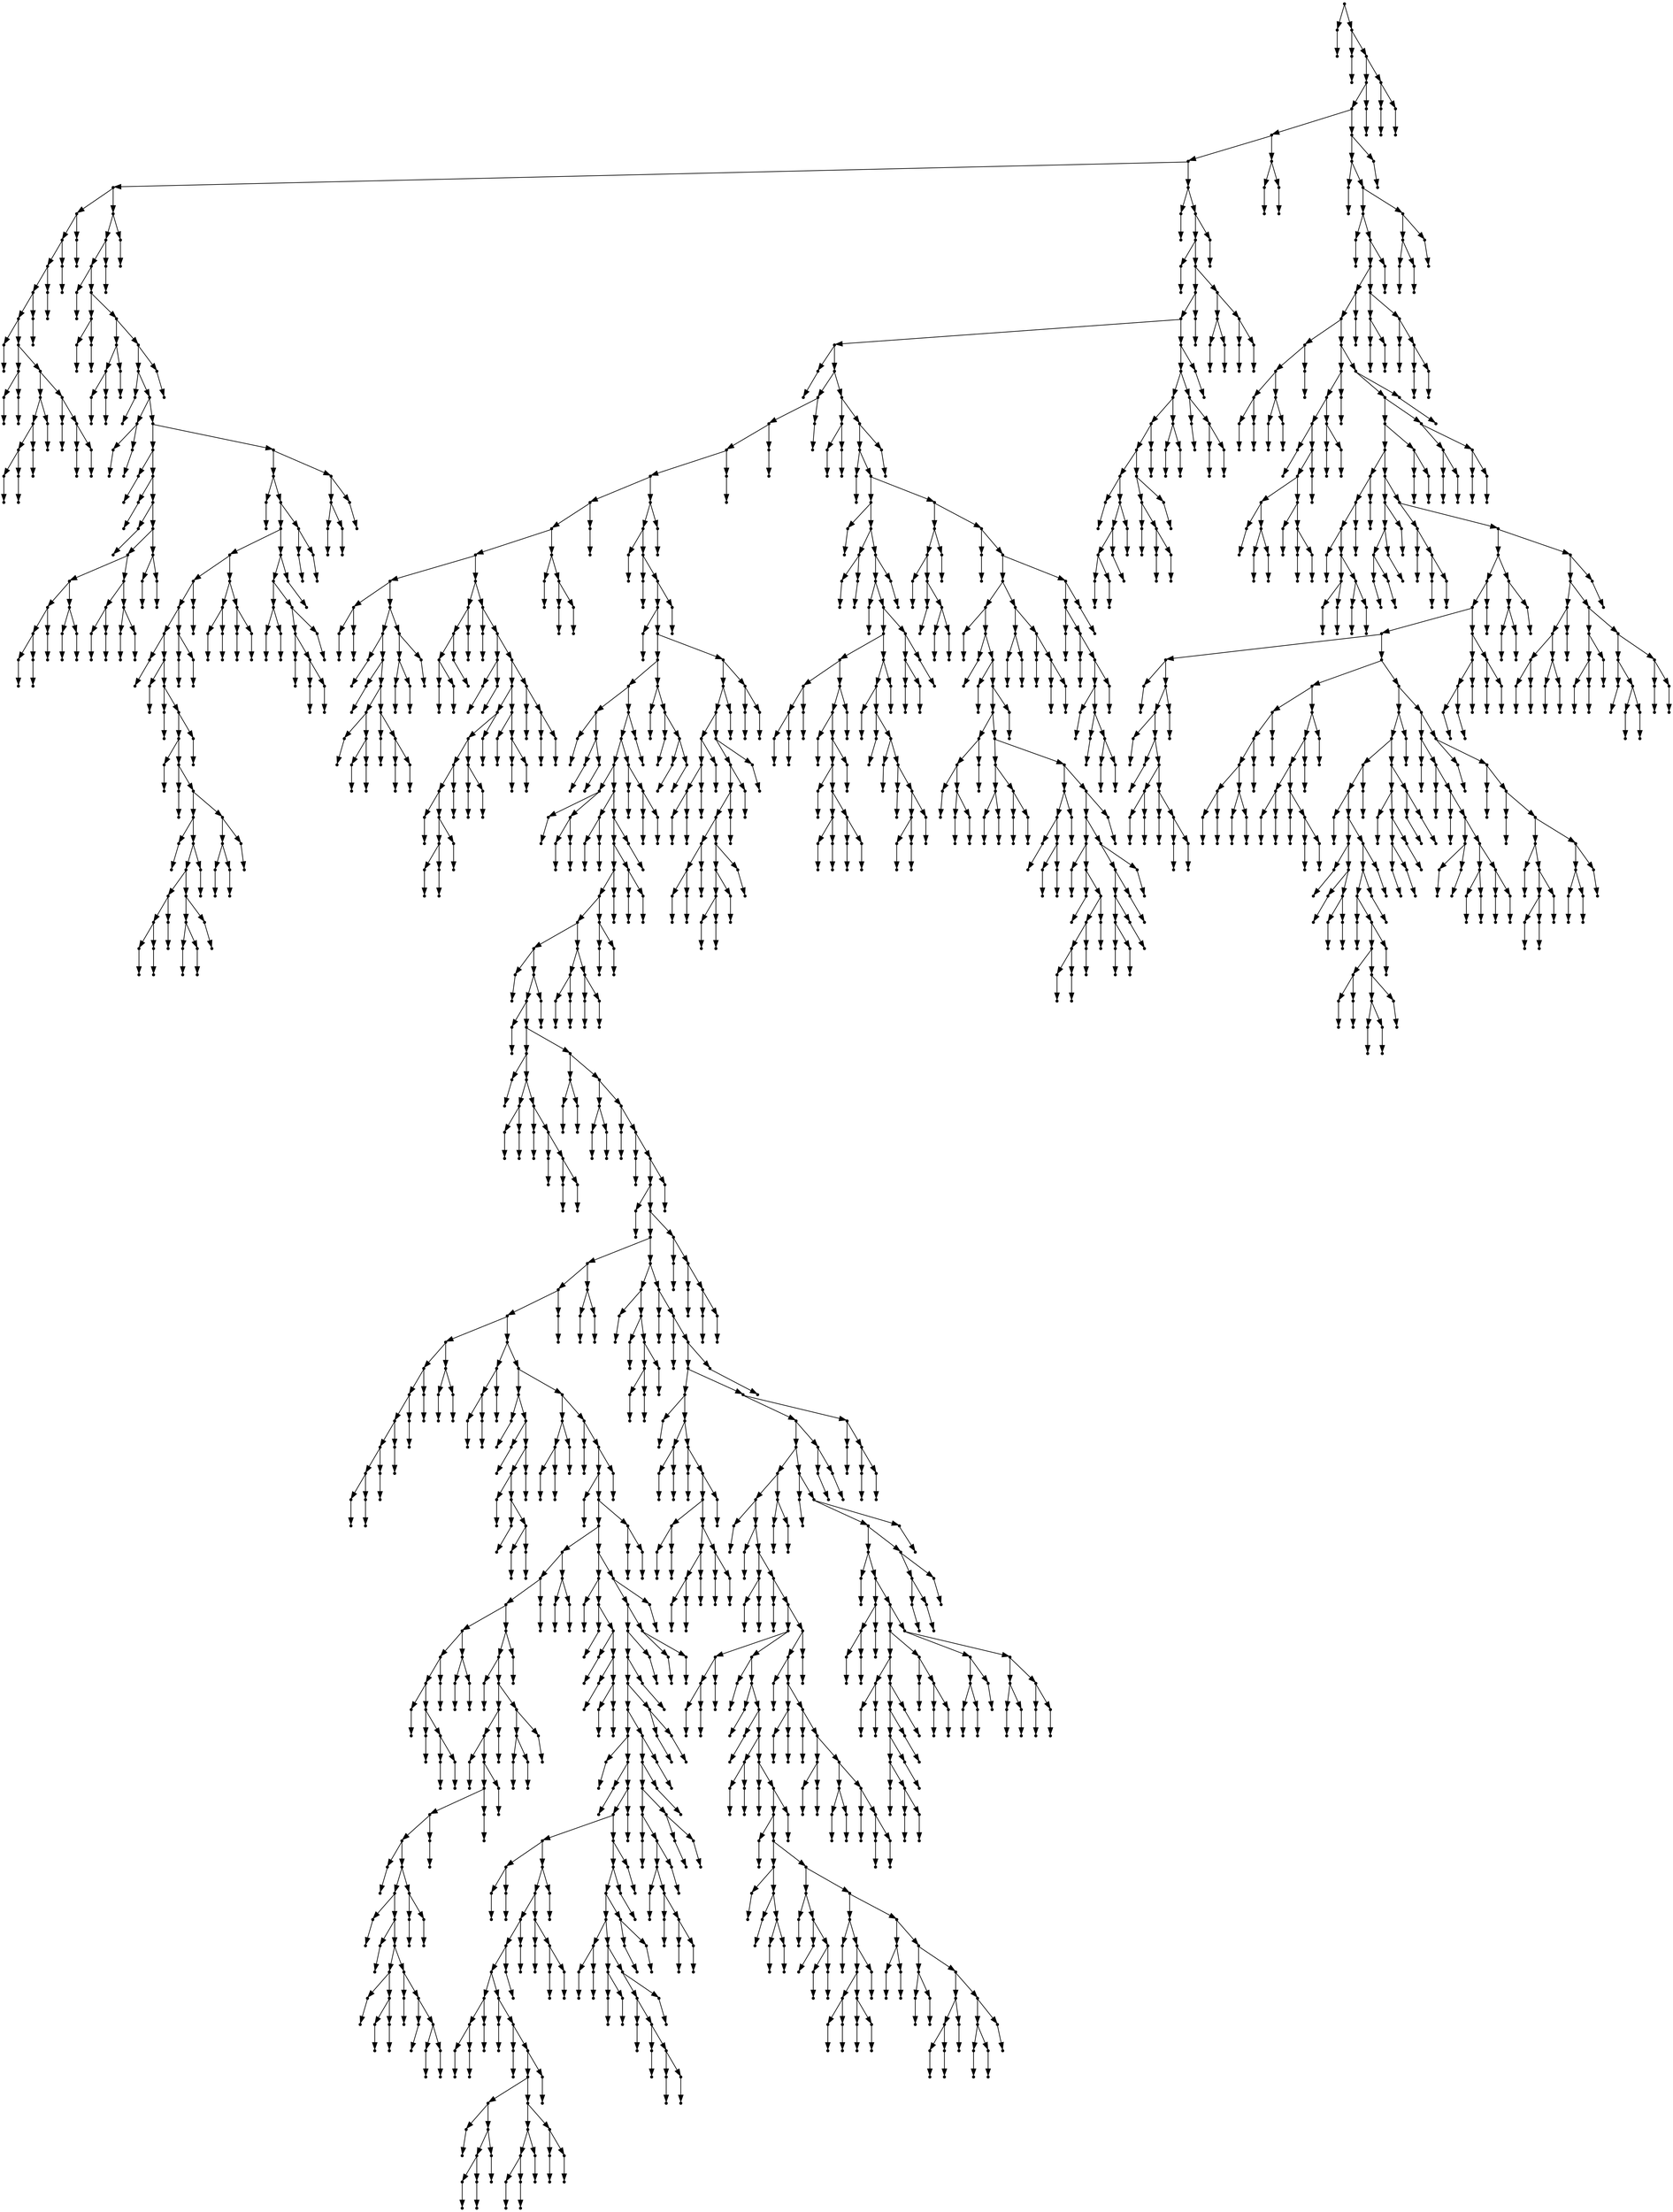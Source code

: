 digraph {
  1987 [shape=point];
  1 [shape=point];
  0 [shape=point];
  1986 [shape=point];
  3 [shape=point];
  2 [shape=point];
  1985 [shape=point];
  1979 [shape=point];
  1976 [shape=point];
  1568 [shape=point];
  1562 [shape=point];
  233 [shape=point];
  44 [shape=point];
  41 [shape=point];
  38 [shape=point];
  35 [shape=point];
  32 [shape=point];
  5 [shape=point];
  4 [shape=point];
  31 [shape=point];
  10 [shape=point];
  7 [shape=point];
  6 [shape=point];
  9 [shape=point];
  8 [shape=point];
  30 [shape=point];
  21 [shape=point];
  18 [shape=point];
  15 [shape=point];
  12 [shape=point];
  11 [shape=point];
  14 [shape=point];
  13 [shape=point];
  17 [shape=point];
  16 [shape=point];
  20 [shape=point];
  19 [shape=point];
  29 [shape=point];
  23 [shape=point];
  22 [shape=point];
  28 [shape=point];
  25 [shape=point];
  24 [shape=point];
  27 [shape=point];
  26 [shape=point];
  34 [shape=point];
  33 [shape=point];
  37 [shape=point];
  36 [shape=point];
  40 [shape=point];
  39 [shape=point];
  43 [shape=point];
  42 [shape=point];
  232 [shape=point];
  229 [shape=point];
  226 [shape=point];
  46 [shape=point];
  45 [shape=point];
  225 [shape=point];
  51 [shape=point];
  48 [shape=point];
  47 [shape=point];
  50 [shape=point];
  49 [shape=point];
  224 [shape=point];
  59 [shape=point];
  56 [shape=point];
  53 [shape=point];
  52 [shape=point];
  55 [shape=point];
  54 [shape=point];
  58 [shape=point];
  57 [shape=point];
  223 [shape=point];
  220 [shape=point];
  61 [shape=point];
  60 [shape=point];
  219 [shape=point];
  66 [shape=point];
  63 [shape=point];
  62 [shape=point];
  65 [shape=point];
  64 [shape=point];
  218 [shape=point];
  107 [shape=point];
  68 [shape=point];
  67 [shape=point];
  106 [shape=point];
  70 [shape=point];
  69 [shape=point];
  105 [shape=point];
  72 [shape=point];
  71 [shape=point];
  104 [shape=point];
  98 [shape=point];
  86 [shape=point];
  80 [shape=point];
  77 [shape=point];
  74 [shape=point];
  73 [shape=point];
  76 [shape=point];
  75 [shape=point];
  79 [shape=point];
  78 [shape=point];
  85 [shape=point];
  82 [shape=point];
  81 [shape=point];
  84 [shape=point];
  83 [shape=point];
  97 [shape=point];
  91 [shape=point];
  88 [shape=point];
  87 [shape=point];
  90 [shape=point];
  89 [shape=point];
  96 [shape=point];
  93 [shape=point];
  92 [shape=point];
  95 [shape=point];
  94 [shape=point];
  103 [shape=point];
  100 [shape=point];
  99 [shape=point];
  102 [shape=point];
  101 [shape=point];
  217 [shape=point];
  208 [shape=point];
  109 [shape=point];
  108 [shape=point];
  207 [shape=point];
  201 [shape=point];
  180 [shape=point];
  168 [shape=point];
  165 [shape=point];
  159 [shape=point];
  111 [shape=point];
  110 [shape=point];
  158 [shape=point];
  113 [shape=point];
  112 [shape=point];
  157 [shape=point];
  115 [shape=point];
  114 [shape=point];
  156 [shape=point];
  153 [shape=point];
  117 [shape=point];
  116 [shape=point];
  152 [shape=point];
  119 [shape=point];
  118 [shape=point];
  151 [shape=point];
  142 [shape=point];
  121 [shape=point];
  120 [shape=point];
  141 [shape=point];
  138 [shape=point];
  129 [shape=point];
  126 [shape=point];
  123 [shape=point];
  122 [shape=point];
  125 [shape=point];
  124 [shape=point];
  128 [shape=point];
  127 [shape=point];
  137 [shape=point];
  134 [shape=point];
  131 [shape=point];
  130 [shape=point];
  133 [shape=point];
  132 [shape=point];
  136 [shape=point];
  135 [shape=point];
  140 [shape=point];
  139 [shape=point];
  150 [shape=point];
  147 [shape=point];
  144 [shape=point];
  143 [shape=point];
  146 [shape=point];
  145 [shape=point];
  149 [shape=point];
  148 [shape=point];
  155 [shape=point];
  154 [shape=point];
  164 [shape=point];
  161 [shape=point];
  160 [shape=point];
  163 [shape=point];
  162 [shape=point];
  167 [shape=point];
  166 [shape=point];
  179 [shape=point];
  173 [shape=point];
  170 [shape=point];
  169 [shape=point];
  172 [shape=point];
  171 [shape=point];
  178 [shape=point];
  175 [shape=point];
  174 [shape=point];
  177 [shape=point];
  176 [shape=point];
  200 [shape=point];
  197 [shape=point];
  185 [shape=point];
  182 [shape=point];
  181 [shape=point];
  184 [shape=point];
  183 [shape=point];
  196 [shape=point];
  193 [shape=point];
  187 [shape=point];
  186 [shape=point];
  192 [shape=point];
  189 [shape=point];
  188 [shape=point];
  191 [shape=point];
  190 [shape=point];
  195 [shape=point];
  194 [shape=point];
  199 [shape=point];
  198 [shape=point];
  206 [shape=point];
  203 [shape=point];
  202 [shape=point];
  205 [shape=point];
  204 [shape=point];
  216 [shape=point];
  213 [shape=point];
  210 [shape=point];
  209 [shape=point];
  212 [shape=point];
  211 [shape=point];
  215 [shape=point];
  214 [shape=point];
  222 [shape=point];
  221 [shape=point];
  228 [shape=point];
  227 [shape=point];
  231 [shape=point];
  230 [shape=point];
  1561 [shape=point];
  235 [shape=point];
  234 [shape=point];
  1560 [shape=point];
  1557 [shape=point];
  237 [shape=point];
  236 [shape=point];
  1556 [shape=point];
  1544 [shape=point];
  1541 [shape=point];
  1493 [shape=point];
  239 [shape=point];
  238 [shape=point];
  1492 [shape=point];
  1258 [shape=point];
  1255 [shape=point];
  1252 [shape=point];
  1249 [shape=point];
  352 [shape=point];
  349 [shape=point];
  340 [shape=point];
  277 [shape=point];
  244 [shape=point];
  241 [shape=point];
  240 [shape=point];
  243 [shape=point];
  242 [shape=point];
  276 [shape=point];
  267 [shape=point];
  246 [shape=point];
  245 [shape=point];
  266 [shape=point];
  248 [shape=point];
  247 [shape=point];
  265 [shape=point];
  256 [shape=point];
  250 [shape=point];
  249 [shape=point];
  255 [shape=point];
  252 [shape=point];
  251 [shape=point];
  254 [shape=point];
  253 [shape=point];
  264 [shape=point];
  258 [shape=point];
  257 [shape=point];
  263 [shape=point];
  260 [shape=point];
  259 [shape=point];
  262 [shape=point];
  261 [shape=point];
  275 [shape=point];
  272 [shape=point];
  269 [shape=point];
  268 [shape=point];
  271 [shape=point];
  270 [shape=point];
  274 [shape=point];
  273 [shape=point];
  339 [shape=point];
  288 [shape=point];
  285 [shape=point];
  282 [shape=point];
  279 [shape=point];
  278 [shape=point];
  281 [shape=point];
  280 [shape=point];
  284 [shape=point];
  283 [shape=point];
  287 [shape=point];
  286 [shape=point];
  338 [shape=point];
  290 [shape=point];
  289 [shape=point];
  337 [shape=point];
  295 [shape=point];
  292 [shape=point];
  291 [shape=point];
  294 [shape=point];
  293 [shape=point];
  336 [shape=point];
  327 [shape=point];
  318 [shape=point];
  315 [shape=point];
  309 [shape=point];
  306 [shape=point];
  297 [shape=point];
  296 [shape=point];
  305 [shape=point];
  302 [shape=point];
  299 [shape=point];
  298 [shape=point];
  301 [shape=point];
  300 [shape=point];
  304 [shape=point];
  303 [shape=point];
  308 [shape=point];
  307 [shape=point];
  314 [shape=point];
  311 [shape=point];
  310 [shape=point];
  313 [shape=point];
  312 [shape=point];
  317 [shape=point];
  316 [shape=point];
  326 [shape=point];
  320 [shape=point];
  319 [shape=point];
  325 [shape=point];
  322 [shape=point];
  321 [shape=point];
  324 [shape=point];
  323 [shape=point];
  335 [shape=point];
  329 [shape=point];
  328 [shape=point];
  334 [shape=point];
  331 [shape=point];
  330 [shape=point];
  333 [shape=point];
  332 [shape=point];
  348 [shape=point];
  342 [shape=point];
  341 [shape=point];
  347 [shape=point];
  344 [shape=point];
  343 [shape=point];
  346 [shape=point];
  345 [shape=point];
  351 [shape=point];
  350 [shape=point];
  1248 [shape=point];
  1245 [shape=point];
  354 [shape=point];
  353 [shape=point];
  1244 [shape=point];
  356 [shape=point];
  355 [shape=point];
  1243 [shape=point];
  1240 [shape=point];
  358 [shape=point];
  357 [shape=point];
  1239 [shape=point];
  1188 [shape=point];
  1176 [shape=point];
  366 [shape=point];
  360 [shape=point];
  359 [shape=point];
  365 [shape=point];
  362 [shape=point];
  361 [shape=point];
  364 [shape=point];
  363 [shape=point];
  1175 [shape=point];
  1172 [shape=point];
  1163 [shape=point];
  374 [shape=point];
  368 [shape=point];
  367 [shape=point];
  373 [shape=point];
  370 [shape=point];
  369 [shape=point];
  372 [shape=point];
  371 [shape=point];
  1162 [shape=point];
  379 [shape=point];
  376 [shape=point];
  375 [shape=point];
  378 [shape=point];
  377 [shape=point];
  1161 [shape=point];
  1158 [shape=point];
  1152 [shape=point];
  1149 [shape=point];
  1143 [shape=point];
  1131 [shape=point];
  381 [shape=point];
  380 [shape=point];
  1130 [shape=point];
  1127 [shape=point];
  383 [shape=point];
  382 [shape=point];
  1126 [shape=point];
  403 [shape=point];
  385 [shape=point];
  384 [shape=point];
  402 [shape=point];
  390 [shape=point];
  387 [shape=point];
  386 [shape=point];
  389 [shape=point];
  388 [shape=point];
  401 [shape=point];
  392 [shape=point];
  391 [shape=point];
  400 [shape=point];
  394 [shape=point];
  393 [shape=point];
  399 [shape=point];
  396 [shape=point];
  395 [shape=point];
  398 [shape=point];
  397 [shape=point];
  1125 [shape=point];
  408 [shape=point];
  405 [shape=point];
  404 [shape=point];
  407 [shape=point];
  406 [shape=point];
  1124 [shape=point];
  413 [shape=point];
  410 [shape=point];
  409 [shape=point];
  412 [shape=point];
  411 [shape=point];
  1123 [shape=point];
  415 [shape=point];
  414 [shape=point];
  1122 [shape=point];
  417 [shape=point];
  416 [shape=point];
  1121 [shape=point];
  1118 [shape=point];
  419 [shape=point];
  418 [shape=point];
  1117 [shape=point];
  1105 [shape=point];
  787 [shape=point];
  781 [shape=point];
  778 [shape=point];
  442 [shape=point];
  436 [shape=point];
  433 [shape=point];
  430 [shape=point];
  427 [shape=point];
  424 [shape=point];
  421 [shape=point];
  420 [shape=point];
  423 [shape=point];
  422 [shape=point];
  426 [shape=point];
  425 [shape=point];
  429 [shape=point];
  428 [shape=point];
  432 [shape=point];
  431 [shape=point];
  435 [shape=point];
  434 [shape=point];
  441 [shape=point];
  438 [shape=point];
  437 [shape=point];
  440 [shape=point];
  439 [shape=point];
  777 [shape=point];
  450 [shape=point];
  447 [shape=point];
  444 [shape=point];
  443 [shape=point];
  446 [shape=point];
  445 [shape=point];
  449 [shape=point];
  448 [shape=point];
  776 [shape=point];
  470 [shape=point];
  452 [shape=point];
  451 [shape=point];
  469 [shape=point];
  454 [shape=point];
  453 [shape=point];
  468 [shape=point];
  465 [shape=point];
  456 [shape=point];
  455 [shape=point];
  464 [shape=point];
  458 [shape=point];
  457 [shape=point];
  463 [shape=point];
  460 [shape=point];
  459 [shape=point];
  462 [shape=point];
  461 [shape=point];
  467 [shape=point];
  466 [shape=point];
  775 [shape=point];
  478 [shape=point];
  475 [shape=point];
  472 [shape=point];
  471 [shape=point];
  474 [shape=point];
  473 [shape=point];
  477 [shape=point];
  476 [shape=point];
  774 [shape=point];
  480 [shape=point];
  479 [shape=point];
  773 [shape=point];
  770 [shape=point];
  482 [shape=point];
  481 [shape=point];
  769 [shape=point];
  763 [shape=point];
  577 [shape=point];
  571 [shape=point];
  568 [shape=point];
  502 [shape=point];
  496 [shape=point];
  493 [shape=point];
  484 [shape=point];
  483 [shape=point];
  492 [shape=point];
  486 [shape=point];
  485 [shape=point];
  491 [shape=point];
  488 [shape=point];
  487 [shape=point];
  490 [shape=point];
  489 [shape=point];
  495 [shape=point];
  494 [shape=point];
  501 [shape=point];
  498 [shape=point];
  497 [shape=point];
  500 [shape=point];
  499 [shape=point];
  567 [shape=point];
  564 [shape=point];
  504 [shape=point];
  503 [shape=point];
  563 [shape=point];
  554 [shape=point];
  551 [shape=point];
  506 [shape=point];
  505 [shape=point];
  550 [shape=point];
  547 [shape=point];
  544 [shape=point];
  541 [shape=point];
  508 [shape=point];
  507 [shape=point];
  540 [shape=point];
  534 [shape=point];
  510 [shape=point];
  509 [shape=point];
  533 [shape=point];
  512 [shape=point];
  511 [shape=point];
  532 [shape=point];
  520 [shape=point];
  514 [shape=point];
  513 [shape=point];
  519 [shape=point];
  516 [shape=point];
  515 [shape=point];
  518 [shape=point];
  517 [shape=point];
  531 [shape=point];
  522 [shape=point];
  521 [shape=point];
  530 [shape=point];
  524 [shape=point];
  523 [shape=point];
  529 [shape=point];
  526 [shape=point];
  525 [shape=point];
  528 [shape=point];
  527 [shape=point];
  539 [shape=point];
  536 [shape=point];
  535 [shape=point];
  538 [shape=point];
  537 [shape=point];
  543 [shape=point];
  542 [shape=point];
  546 [shape=point];
  545 [shape=point];
  549 [shape=point];
  548 [shape=point];
  553 [shape=point];
  552 [shape=point];
  562 [shape=point];
  559 [shape=point];
  556 [shape=point];
  555 [shape=point];
  558 [shape=point];
  557 [shape=point];
  561 [shape=point];
  560 [shape=point];
  566 [shape=point];
  565 [shape=point];
  570 [shape=point];
  569 [shape=point];
  576 [shape=point];
  573 [shape=point];
  572 [shape=point];
  575 [shape=point];
  574 [shape=point];
  762 [shape=point];
  594 [shape=point];
  579 [shape=point];
  578 [shape=point];
  593 [shape=point];
  581 [shape=point];
  580 [shape=point];
  592 [shape=point];
  583 [shape=point];
  582 [shape=point];
  591 [shape=point];
  585 [shape=point];
  584 [shape=point];
  590 [shape=point];
  587 [shape=point];
  586 [shape=point];
  589 [shape=point];
  588 [shape=point];
  761 [shape=point];
  758 [shape=point];
  752 [shape=point];
  749 [shape=point];
  746 [shape=point];
  740 [shape=point];
  710 [shape=point];
  596 [shape=point];
  595 [shape=point];
  709 [shape=point];
  598 [shape=point];
  597 [shape=point];
  708 [shape=point];
  705 [shape=point];
  666 [shape=point];
  603 [shape=point];
  600 [shape=point];
  599 [shape=point];
  602 [shape=point];
  601 [shape=point];
  665 [shape=point];
  662 [shape=point];
  653 [shape=point];
  650 [shape=point];
  647 [shape=point];
  611 [shape=point];
  608 [shape=point];
  605 [shape=point];
  604 [shape=point];
  607 [shape=point];
  606 [shape=point];
  610 [shape=point];
  609 [shape=point];
  646 [shape=point];
  613 [shape=point];
  612 [shape=point];
  645 [shape=point];
  615 [shape=point];
  614 [shape=point];
  644 [shape=point];
  641 [shape=point];
  626 [shape=point];
  617 [shape=point];
  616 [shape=point];
  625 [shape=point];
  622 [shape=point];
  619 [shape=point];
  618 [shape=point];
  621 [shape=point];
  620 [shape=point];
  624 [shape=point];
  623 [shape=point];
  640 [shape=point];
  634 [shape=point];
  631 [shape=point];
  628 [shape=point];
  627 [shape=point];
  630 [shape=point];
  629 [shape=point];
  633 [shape=point];
  632 [shape=point];
  639 [shape=point];
  636 [shape=point];
  635 [shape=point];
  638 [shape=point];
  637 [shape=point];
  643 [shape=point];
  642 [shape=point];
  649 [shape=point];
  648 [shape=point];
  652 [shape=point];
  651 [shape=point];
  661 [shape=point];
  655 [shape=point];
  654 [shape=point];
  660 [shape=point];
  657 [shape=point];
  656 [shape=point];
  659 [shape=point];
  658 [shape=point];
  664 [shape=point];
  663 [shape=point];
  704 [shape=point];
  701 [shape=point];
  698 [shape=point];
  692 [shape=point];
  671 [shape=point];
  668 [shape=point];
  667 [shape=point];
  670 [shape=point];
  669 [shape=point];
  691 [shape=point];
  676 [shape=point];
  673 [shape=point];
  672 [shape=point];
  675 [shape=point];
  674 [shape=point];
  690 [shape=point];
  687 [shape=point];
  678 [shape=point];
  677 [shape=point];
  686 [shape=point];
  680 [shape=point];
  679 [shape=point];
  685 [shape=point];
  682 [shape=point];
  681 [shape=point];
  684 [shape=point];
  683 [shape=point];
  689 [shape=point];
  688 [shape=point];
  697 [shape=point];
  694 [shape=point];
  693 [shape=point];
  696 [shape=point];
  695 [shape=point];
  700 [shape=point];
  699 [shape=point];
  703 [shape=point];
  702 [shape=point];
  707 [shape=point];
  706 [shape=point];
  739 [shape=point];
  736 [shape=point];
  733 [shape=point];
  727 [shape=point];
  712 [shape=point];
  711 [shape=point];
  726 [shape=point];
  723 [shape=point];
  714 [shape=point];
  713 [shape=point];
  722 [shape=point];
  716 [shape=point];
  715 [shape=point];
  721 [shape=point];
  718 [shape=point];
  717 [shape=point];
  720 [shape=point];
  719 [shape=point];
  725 [shape=point];
  724 [shape=point];
  732 [shape=point];
  729 [shape=point];
  728 [shape=point];
  731 [shape=point];
  730 [shape=point];
  735 [shape=point];
  734 [shape=point];
  738 [shape=point];
  737 [shape=point];
  745 [shape=point];
  742 [shape=point];
  741 [shape=point];
  744 [shape=point];
  743 [shape=point];
  748 [shape=point];
  747 [shape=point];
  751 [shape=point];
  750 [shape=point];
  757 [shape=point];
  754 [shape=point];
  753 [shape=point];
  756 [shape=point];
  755 [shape=point];
  760 [shape=point];
  759 [shape=point];
  768 [shape=point];
  765 [shape=point];
  764 [shape=point];
  767 [shape=point];
  766 [shape=point];
  772 [shape=point];
  771 [shape=point];
  780 [shape=point];
  779 [shape=point];
  786 [shape=point];
  783 [shape=point];
  782 [shape=point];
  785 [shape=point];
  784 [shape=point];
  1104 [shape=point];
  801 [shape=point];
  789 [shape=point];
  788 [shape=point];
  800 [shape=point];
  791 [shape=point];
  790 [shape=point];
  799 [shape=point];
  796 [shape=point];
  793 [shape=point];
  792 [shape=point];
  795 [shape=point];
  794 [shape=point];
  798 [shape=point];
  797 [shape=point];
  1103 [shape=point];
  803 [shape=point];
  802 [shape=point];
  1102 [shape=point];
  805 [shape=point];
  804 [shape=point];
  1101 [shape=point];
  1098 [shape=point];
  840 [shape=point];
  807 [shape=point];
  806 [shape=point];
  839 [shape=point];
  812 [shape=point];
  809 [shape=point];
  808 [shape=point];
  811 [shape=point];
  810 [shape=point];
  838 [shape=point];
  814 [shape=point];
  813 [shape=point];
  837 [shape=point];
  834 [shape=point];
  819 [shape=point];
  816 [shape=point];
  815 [shape=point];
  818 [shape=point];
  817 [shape=point];
  833 [shape=point];
  827 [shape=point];
  824 [shape=point];
  821 [shape=point];
  820 [shape=point];
  823 [shape=point];
  822 [shape=point];
  826 [shape=point];
  825 [shape=point];
  832 [shape=point];
  829 [shape=point];
  828 [shape=point];
  831 [shape=point];
  830 [shape=point];
  836 [shape=point];
  835 [shape=point];
  1097 [shape=point];
  1088 [shape=point];
  1082 [shape=point];
  1001 [shape=point];
  995 [shape=point];
  842 [shape=point];
  841 [shape=point];
  994 [shape=point];
  844 [shape=point];
  843 [shape=point];
  993 [shape=point];
  849 [shape=point];
  846 [shape=point];
  845 [shape=point];
  848 [shape=point];
  847 [shape=point];
  992 [shape=point];
  851 [shape=point];
  850 [shape=point];
  991 [shape=point];
  955 [shape=point];
  859 [shape=point];
  856 [shape=point];
  853 [shape=point];
  852 [shape=point];
  855 [shape=point];
  854 [shape=point];
  858 [shape=point];
  857 [shape=point];
  954 [shape=point];
  861 [shape=point];
  860 [shape=point];
  953 [shape=point];
  863 [shape=point];
  862 [shape=point];
  952 [shape=point];
  865 [shape=point];
  864 [shape=point];
  951 [shape=point];
  870 [shape=point];
  867 [shape=point];
  866 [shape=point];
  869 [shape=point];
  868 [shape=point];
  950 [shape=point];
  872 [shape=point];
  871 [shape=point];
  949 [shape=point];
  946 [shape=point];
  874 [shape=point];
  873 [shape=point];
  945 [shape=point];
  885 [shape=point];
  876 [shape=point];
  875 [shape=point];
  884 [shape=point];
  878 [shape=point];
  877 [shape=point];
  883 [shape=point];
  880 [shape=point];
  879 [shape=point];
  882 [shape=point];
  881 [shape=point];
  944 [shape=point];
  896 [shape=point];
  887 [shape=point];
  886 [shape=point];
  895 [shape=point];
  889 [shape=point];
  888 [shape=point];
  894 [shape=point];
  891 [shape=point];
  890 [shape=point];
  893 [shape=point];
  892 [shape=point];
  943 [shape=point];
  913 [shape=point];
  898 [shape=point];
  897 [shape=point];
  912 [shape=point];
  909 [shape=point];
  903 [shape=point];
  900 [shape=point];
  899 [shape=point];
  902 [shape=point];
  901 [shape=point];
  908 [shape=point];
  905 [shape=point];
  904 [shape=point];
  907 [shape=point];
  906 [shape=point];
  911 [shape=point];
  910 [shape=point];
  942 [shape=point];
  918 [shape=point];
  915 [shape=point];
  914 [shape=point];
  917 [shape=point];
  916 [shape=point];
  941 [shape=point];
  923 [shape=point];
  920 [shape=point];
  919 [shape=point];
  922 [shape=point];
  921 [shape=point];
  940 [shape=point];
  931 [shape=point];
  928 [shape=point];
  925 [shape=point];
  924 [shape=point];
  927 [shape=point];
  926 [shape=point];
  930 [shape=point];
  929 [shape=point];
  939 [shape=point];
  936 [shape=point];
  933 [shape=point];
  932 [shape=point];
  935 [shape=point];
  934 [shape=point];
  938 [shape=point];
  937 [shape=point];
  948 [shape=point];
  947 [shape=point];
  990 [shape=point];
  987 [shape=point];
  957 [shape=point];
  956 [shape=point];
  986 [shape=point];
  962 [shape=point];
  959 [shape=point];
  958 [shape=point];
  961 [shape=point];
  960 [shape=point];
  985 [shape=point];
  964 [shape=point];
  963 [shape=point];
  984 [shape=point];
  969 [shape=point];
  966 [shape=point];
  965 [shape=point];
  968 [shape=point];
  967 [shape=point];
  983 [shape=point];
  974 [shape=point];
  971 [shape=point];
  970 [shape=point];
  973 [shape=point];
  972 [shape=point];
  982 [shape=point];
  976 [shape=point];
  975 [shape=point];
  981 [shape=point];
  978 [shape=point];
  977 [shape=point];
  980 [shape=point];
  979 [shape=point];
  989 [shape=point];
  988 [shape=point];
  1000 [shape=point];
  997 [shape=point];
  996 [shape=point];
  999 [shape=point];
  998 [shape=point];
  1081 [shape=point];
  1003 [shape=point];
  1002 [shape=point];
  1080 [shape=point];
  1077 [shape=point];
  1068 [shape=point];
  1005 [shape=point];
  1004 [shape=point];
  1067 [shape=point];
  1013 [shape=point];
  1010 [shape=point];
  1007 [shape=point];
  1006 [shape=point];
  1009 [shape=point];
  1008 [shape=point];
  1012 [shape=point];
  1011 [shape=point];
  1066 [shape=point];
  1045 [shape=point];
  1036 [shape=point];
  1018 [shape=point];
  1015 [shape=point];
  1014 [shape=point];
  1017 [shape=point];
  1016 [shape=point];
  1035 [shape=point];
  1032 [shape=point];
  1029 [shape=point];
  1026 [shape=point];
  1020 [shape=point];
  1019 [shape=point];
  1025 [shape=point];
  1022 [shape=point];
  1021 [shape=point];
  1024 [shape=point];
  1023 [shape=point];
  1028 [shape=point];
  1027 [shape=point];
  1031 [shape=point];
  1030 [shape=point];
  1034 [shape=point];
  1033 [shape=point];
  1044 [shape=point];
  1038 [shape=point];
  1037 [shape=point];
  1043 [shape=point];
  1040 [shape=point];
  1039 [shape=point];
  1042 [shape=point];
  1041 [shape=point];
  1065 [shape=point];
  1053 [shape=point];
  1050 [shape=point];
  1047 [shape=point];
  1046 [shape=point];
  1049 [shape=point];
  1048 [shape=point];
  1052 [shape=point];
  1051 [shape=point];
  1064 [shape=point];
  1058 [shape=point];
  1055 [shape=point];
  1054 [shape=point];
  1057 [shape=point];
  1056 [shape=point];
  1063 [shape=point];
  1060 [shape=point];
  1059 [shape=point];
  1062 [shape=point];
  1061 [shape=point];
  1076 [shape=point];
  1073 [shape=point];
  1070 [shape=point];
  1069 [shape=point];
  1072 [shape=point];
  1071 [shape=point];
  1075 [shape=point];
  1074 [shape=point];
  1079 [shape=point];
  1078 [shape=point];
  1087 [shape=point];
  1084 [shape=point];
  1083 [shape=point];
  1086 [shape=point];
  1085 [shape=point];
  1096 [shape=point];
  1090 [shape=point];
  1089 [shape=point];
  1095 [shape=point];
  1092 [shape=point];
  1091 [shape=point];
  1094 [shape=point];
  1093 [shape=point];
  1100 [shape=point];
  1099 [shape=point];
  1116 [shape=point];
  1107 [shape=point];
  1106 [shape=point];
  1115 [shape=point];
  1109 [shape=point];
  1108 [shape=point];
  1114 [shape=point];
  1111 [shape=point];
  1110 [shape=point];
  1113 [shape=point];
  1112 [shape=point];
  1120 [shape=point];
  1119 [shape=point];
  1129 [shape=point];
  1128 [shape=point];
  1142 [shape=point];
  1136 [shape=point];
  1133 [shape=point];
  1132 [shape=point];
  1135 [shape=point];
  1134 [shape=point];
  1141 [shape=point];
  1138 [shape=point];
  1137 [shape=point];
  1140 [shape=point];
  1139 [shape=point];
  1148 [shape=point];
  1145 [shape=point];
  1144 [shape=point];
  1147 [shape=point];
  1146 [shape=point];
  1151 [shape=point];
  1150 [shape=point];
  1157 [shape=point];
  1154 [shape=point];
  1153 [shape=point];
  1156 [shape=point];
  1155 [shape=point];
  1160 [shape=point];
  1159 [shape=point];
  1171 [shape=point];
  1165 [shape=point];
  1164 [shape=point];
  1170 [shape=point];
  1167 [shape=point];
  1166 [shape=point];
  1169 [shape=point];
  1168 [shape=point];
  1174 [shape=point];
  1173 [shape=point];
  1187 [shape=point];
  1178 [shape=point];
  1177 [shape=point];
  1186 [shape=point];
  1180 [shape=point];
  1179 [shape=point];
  1185 [shape=point];
  1182 [shape=point];
  1181 [shape=point];
  1184 [shape=point];
  1183 [shape=point];
  1238 [shape=point];
  1232 [shape=point];
  1229 [shape=point];
  1199 [shape=point];
  1196 [shape=point];
  1193 [shape=point];
  1190 [shape=point];
  1189 [shape=point];
  1192 [shape=point];
  1191 [shape=point];
  1195 [shape=point];
  1194 [shape=point];
  1198 [shape=point];
  1197 [shape=point];
  1228 [shape=point];
  1225 [shape=point];
  1222 [shape=point];
  1219 [shape=point];
  1207 [shape=point];
  1204 [shape=point];
  1201 [shape=point];
  1200 [shape=point];
  1203 [shape=point];
  1202 [shape=point];
  1206 [shape=point];
  1205 [shape=point];
  1218 [shape=point];
  1215 [shape=point];
  1212 [shape=point];
  1209 [shape=point];
  1208 [shape=point];
  1211 [shape=point];
  1210 [shape=point];
  1214 [shape=point];
  1213 [shape=point];
  1217 [shape=point];
  1216 [shape=point];
  1221 [shape=point];
  1220 [shape=point];
  1224 [shape=point];
  1223 [shape=point];
  1227 [shape=point];
  1226 [shape=point];
  1231 [shape=point];
  1230 [shape=point];
  1237 [shape=point];
  1234 [shape=point];
  1233 [shape=point];
  1236 [shape=point];
  1235 [shape=point];
  1242 [shape=point];
  1241 [shape=point];
  1247 [shape=point];
  1246 [shape=point];
  1251 [shape=point];
  1250 [shape=point];
  1254 [shape=point];
  1253 [shape=point];
  1257 [shape=point];
  1256 [shape=point];
  1491 [shape=point];
  1263 [shape=point];
  1260 [shape=point];
  1259 [shape=point];
  1262 [shape=point];
  1261 [shape=point];
  1490 [shape=point];
  1487 [shape=point];
  1265 [shape=point];
  1264 [shape=point];
  1486 [shape=point];
  1345 [shape=point];
  1267 [shape=point];
  1266 [shape=point];
  1344 [shape=point];
  1272 [shape=point];
  1269 [shape=point];
  1268 [shape=point];
  1271 [shape=point];
  1270 [shape=point];
  1343 [shape=point];
  1340 [shape=point];
  1274 [shape=point];
  1273 [shape=point];
  1339 [shape=point];
  1330 [shape=point];
  1306 [shape=point];
  1282 [shape=point];
  1279 [shape=point];
  1276 [shape=point];
  1275 [shape=point];
  1278 [shape=point];
  1277 [shape=point];
  1281 [shape=point];
  1280 [shape=point];
  1305 [shape=point];
  1302 [shape=point];
  1284 [shape=point];
  1283 [shape=point];
  1301 [shape=point];
  1298 [shape=point];
  1286 [shape=point];
  1285 [shape=point];
  1297 [shape=point];
  1291 [shape=point];
  1288 [shape=point];
  1287 [shape=point];
  1290 [shape=point];
  1289 [shape=point];
  1296 [shape=point];
  1293 [shape=point];
  1292 [shape=point];
  1295 [shape=point];
  1294 [shape=point];
  1300 [shape=point];
  1299 [shape=point];
  1304 [shape=point];
  1303 [shape=point];
  1329 [shape=point];
  1326 [shape=point];
  1308 [shape=point];
  1307 [shape=point];
  1325 [shape=point];
  1310 [shape=point];
  1309 [shape=point];
  1324 [shape=point];
  1312 [shape=point];
  1311 [shape=point];
  1323 [shape=point];
  1314 [shape=point];
  1313 [shape=point];
  1322 [shape=point];
  1319 [shape=point];
  1316 [shape=point];
  1315 [shape=point];
  1318 [shape=point];
  1317 [shape=point];
  1321 [shape=point];
  1320 [shape=point];
  1328 [shape=point];
  1327 [shape=point];
  1338 [shape=point];
  1335 [shape=point];
  1332 [shape=point];
  1331 [shape=point];
  1334 [shape=point];
  1333 [shape=point];
  1337 [shape=point];
  1336 [shape=point];
  1342 [shape=point];
  1341 [shape=point];
  1485 [shape=point];
  1359 [shape=point];
  1356 [shape=point];
  1347 [shape=point];
  1346 [shape=point];
  1355 [shape=point];
  1349 [shape=point];
  1348 [shape=point];
  1354 [shape=point];
  1351 [shape=point];
  1350 [shape=point];
  1353 [shape=point];
  1352 [shape=point];
  1358 [shape=point];
  1357 [shape=point];
  1484 [shape=point];
  1361 [shape=point];
  1360 [shape=point];
  1483 [shape=point];
  1459 [shape=point];
  1444 [shape=point];
  1363 [shape=point];
  1362 [shape=point];
  1443 [shape=point];
  1365 [shape=point];
  1364 [shape=point];
  1442 [shape=point];
  1367 [shape=point];
  1366 [shape=point];
  1441 [shape=point];
  1438 [shape=point];
  1378 [shape=point];
  1375 [shape=point];
  1369 [shape=point];
  1368 [shape=point];
  1374 [shape=point];
  1371 [shape=point];
  1370 [shape=point];
  1373 [shape=point];
  1372 [shape=point];
  1377 [shape=point];
  1376 [shape=point];
  1437 [shape=point];
  1389 [shape=point];
  1383 [shape=point];
  1380 [shape=point];
  1379 [shape=point];
  1382 [shape=point];
  1381 [shape=point];
  1388 [shape=point];
  1385 [shape=point];
  1384 [shape=point];
  1387 [shape=point];
  1386 [shape=point];
  1436 [shape=point];
  1400 [shape=point];
  1397 [shape=point];
  1391 [shape=point];
  1390 [shape=point];
  1396 [shape=point];
  1393 [shape=point];
  1392 [shape=point];
  1395 [shape=point];
  1394 [shape=point];
  1399 [shape=point];
  1398 [shape=point];
  1435 [shape=point];
  1432 [shape=point];
  1417 [shape=point];
  1402 [shape=point];
  1401 [shape=point];
  1416 [shape=point];
  1404 [shape=point];
  1403 [shape=point];
  1415 [shape=point];
  1412 [shape=point];
  1409 [shape=point];
  1406 [shape=point];
  1405 [shape=point];
  1408 [shape=point];
  1407 [shape=point];
  1411 [shape=point];
  1410 [shape=point];
  1414 [shape=point];
  1413 [shape=point];
  1431 [shape=point];
  1428 [shape=point];
  1425 [shape=point];
  1422 [shape=point];
  1419 [shape=point];
  1418 [shape=point];
  1421 [shape=point];
  1420 [shape=point];
  1424 [shape=point];
  1423 [shape=point];
  1427 [shape=point];
  1426 [shape=point];
  1430 [shape=point];
  1429 [shape=point];
  1434 [shape=point];
  1433 [shape=point];
  1440 [shape=point];
  1439 [shape=point];
  1458 [shape=point];
  1449 [shape=point];
  1446 [shape=point];
  1445 [shape=point];
  1448 [shape=point];
  1447 [shape=point];
  1457 [shape=point];
  1451 [shape=point];
  1450 [shape=point];
  1456 [shape=point];
  1453 [shape=point];
  1452 [shape=point];
  1455 [shape=point];
  1454 [shape=point];
  1482 [shape=point];
  1479 [shape=point];
  1461 [shape=point];
  1460 [shape=point];
  1478 [shape=point];
  1463 [shape=point];
  1462 [shape=point];
  1477 [shape=point];
  1474 [shape=point];
  1465 [shape=point];
  1464 [shape=point];
  1473 [shape=point];
  1467 [shape=point];
  1466 [shape=point];
  1472 [shape=point];
  1469 [shape=point];
  1468 [shape=point];
  1471 [shape=point];
  1470 [shape=point];
  1476 [shape=point];
  1475 [shape=point];
  1481 [shape=point];
  1480 [shape=point];
  1489 [shape=point];
  1488 [shape=point];
  1540 [shape=point];
  1537 [shape=point];
  1528 [shape=point];
  1522 [shape=point];
  1519 [shape=point];
  1507 [shape=point];
  1495 [shape=point];
  1494 [shape=point];
  1506 [shape=point];
  1503 [shape=point];
  1500 [shape=point];
  1497 [shape=point];
  1496 [shape=point];
  1499 [shape=point];
  1498 [shape=point];
  1502 [shape=point];
  1501 [shape=point];
  1505 [shape=point];
  1504 [shape=point];
  1518 [shape=point];
  1515 [shape=point];
  1509 [shape=point];
  1508 [shape=point];
  1514 [shape=point];
  1511 [shape=point];
  1510 [shape=point];
  1513 [shape=point];
  1512 [shape=point];
  1517 [shape=point];
  1516 [shape=point];
  1521 [shape=point];
  1520 [shape=point];
  1527 [shape=point];
  1524 [shape=point];
  1523 [shape=point];
  1526 [shape=point];
  1525 [shape=point];
  1536 [shape=point];
  1530 [shape=point];
  1529 [shape=point];
  1535 [shape=point];
  1532 [shape=point];
  1531 [shape=point];
  1534 [shape=point];
  1533 [shape=point];
  1539 [shape=point];
  1538 [shape=point];
  1543 [shape=point];
  1542 [shape=point];
  1555 [shape=point];
  1549 [shape=point];
  1546 [shape=point];
  1545 [shape=point];
  1548 [shape=point];
  1547 [shape=point];
  1554 [shape=point];
  1551 [shape=point];
  1550 [shape=point];
  1553 [shape=point];
  1552 [shape=point];
  1559 [shape=point];
  1558 [shape=point];
  1567 [shape=point];
  1564 [shape=point];
  1563 [shape=point];
  1566 [shape=point];
  1565 [shape=point];
  1975 [shape=point];
  1972 [shape=point];
  1570 [shape=point];
  1569 [shape=point];
  1971 [shape=point];
  1962 [shape=point];
  1572 [shape=point];
  1571 [shape=point];
  1961 [shape=point];
  1958 [shape=point];
  1943 [shape=point];
  1940 [shape=point];
  1586 [shape=point];
  1583 [shape=point];
  1577 [shape=point];
  1574 [shape=point];
  1573 [shape=point];
  1576 [shape=point];
  1575 [shape=point];
  1582 [shape=point];
  1579 [shape=point];
  1578 [shape=point];
  1581 [shape=point];
  1580 [shape=point];
  1585 [shape=point];
  1584 [shape=point];
  1939 [shape=point];
  1618 [shape=point];
  1615 [shape=point];
  1609 [shape=point];
  1588 [shape=point];
  1587 [shape=point];
  1608 [shape=point];
  1605 [shape=point];
  1596 [shape=point];
  1590 [shape=point];
  1589 [shape=point];
  1595 [shape=point];
  1592 [shape=point];
  1591 [shape=point];
  1594 [shape=point];
  1593 [shape=point];
  1604 [shape=point];
  1598 [shape=point];
  1597 [shape=point];
  1603 [shape=point];
  1600 [shape=point];
  1599 [shape=point];
  1602 [shape=point];
  1601 [shape=point];
  1607 [shape=point];
  1606 [shape=point];
  1614 [shape=point];
  1611 [shape=point];
  1610 [shape=point];
  1613 [shape=point];
  1612 [shape=point];
  1617 [shape=point];
  1616 [shape=point];
  1938 [shape=point];
  1935 [shape=point];
  1923 [shape=point];
  1917 [shape=point];
  1638 [shape=point];
  1635 [shape=point];
  1632 [shape=point];
  1620 [shape=point];
  1619 [shape=point];
  1631 [shape=point];
  1625 [shape=point];
  1622 [shape=point];
  1621 [shape=point];
  1624 [shape=point];
  1623 [shape=point];
  1630 [shape=point];
  1627 [shape=point];
  1626 [shape=point];
  1629 [shape=point];
  1628 [shape=point];
  1634 [shape=point];
  1633 [shape=point];
  1637 [shape=point];
  1636 [shape=point];
  1916 [shape=point];
  1649 [shape=point];
  1646 [shape=point];
  1643 [shape=point];
  1640 [shape=point];
  1639 [shape=point];
  1642 [shape=point];
  1641 [shape=point];
  1645 [shape=point];
  1644 [shape=point];
  1648 [shape=point];
  1647 [shape=point];
  1915 [shape=point];
  1657 [shape=point];
  1651 [shape=point];
  1650 [shape=point];
  1656 [shape=point];
  1653 [shape=point];
  1652 [shape=point];
  1655 [shape=point];
  1654 [shape=point];
  1914 [shape=point];
  1872 [shape=point];
  1863 [shape=point];
  1860 [shape=point];
  1845 [shape=point];
  1683 [shape=point];
  1659 [shape=point];
  1658 [shape=point];
  1682 [shape=point];
  1679 [shape=point];
  1661 [shape=point];
  1660 [shape=point];
  1678 [shape=point];
  1663 [shape=point];
  1662 [shape=point];
  1677 [shape=point];
  1668 [shape=point];
  1665 [shape=point];
  1664 [shape=point];
  1667 [shape=point];
  1666 [shape=point];
  1676 [shape=point];
  1670 [shape=point];
  1669 [shape=point];
  1675 [shape=point];
  1672 [shape=point];
  1671 [shape=point];
  1674 [shape=point];
  1673 [shape=point];
  1681 [shape=point];
  1680 [shape=point];
  1844 [shape=point];
  1721 [shape=point];
  1700 [shape=point];
  1697 [shape=point];
  1694 [shape=point];
  1688 [shape=point];
  1685 [shape=point];
  1684 [shape=point];
  1687 [shape=point];
  1686 [shape=point];
  1693 [shape=point];
  1690 [shape=point];
  1689 [shape=point];
  1692 [shape=point];
  1691 [shape=point];
  1696 [shape=point];
  1695 [shape=point];
  1699 [shape=point];
  1698 [shape=point];
  1720 [shape=point];
  1717 [shape=point];
  1714 [shape=point];
  1705 [shape=point];
  1702 [shape=point];
  1701 [shape=point];
  1704 [shape=point];
  1703 [shape=point];
  1713 [shape=point];
  1707 [shape=point];
  1706 [shape=point];
  1712 [shape=point];
  1709 [shape=point];
  1708 [shape=point];
  1711 [shape=point];
  1710 [shape=point];
  1716 [shape=point];
  1715 [shape=point];
  1719 [shape=point];
  1718 [shape=point];
  1843 [shape=point];
  1786 [shape=point];
  1783 [shape=point];
  1765 [shape=point];
  1762 [shape=point];
  1723 [shape=point];
  1722 [shape=point];
  1761 [shape=point];
  1734 [shape=point];
  1725 [shape=point];
  1724 [shape=point];
  1733 [shape=point];
  1727 [shape=point];
  1726 [shape=point];
  1732 [shape=point];
  1729 [shape=point];
  1728 [shape=point];
  1731 [shape=point];
  1730 [shape=point];
  1760 [shape=point];
  1757 [shape=point];
  1754 [shape=point];
  1736 [shape=point];
  1735 [shape=point];
  1753 [shape=point];
  1750 [shape=point];
  1741 [shape=point];
  1738 [shape=point];
  1737 [shape=point];
  1740 [shape=point];
  1739 [shape=point];
  1749 [shape=point];
  1746 [shape=point];
  1743 [shape=point];
  1742 [shape=point];
  1745 [shape=point];
  1744 [shape=point];
  1748 [shape=point];
  1747 [shape=point];
  1752 [shape=point];
  1751 [shape=point];
  1756 [shape=point];
  1755 [shape=point];
  1759 [shape=point];
  1758 [shape=point];
  1764 [shape=point];
  1763 [shape=point];
  1782 [shape=point];
  1776 [shape=point];
  1767 [shape=point];
  1766 [shape=point];
  1775 [shape=point];
  1772 [shape=point];
  1769 [shape=point];
  1768 [shape=point];
  1771 [shape=point];
  1770 [shape=point];
  1774 [shape=point];
  1773 [shape=point];
  1781 [shape=point];
  1778 [shape=point];
  1777 [shape=point];
  1780 [shape=point];
  1779 [shape=point];
  1785 [shape=point];
  1784 [shape=point];
  1842 [shape=point];
  1812 [shape=point];
  1788 [shape=point];
  1787 [shape=point];
  1811 [shape=point];
  1790 [shape=point];
  1789 [shape=point];
  1810 [shape=point];
  1792 [shape=point];
  1791 [shape=point];
  1809 [shape=point];
  1797 [shape=point];
  1794 [shape=point];
  1793 [shape=point];
  1796 [shape=point];
  1795 [shape=point];
  1808 [shape=point];
  1802 [shape=point];
  1799 [shape=point];
  1798 [shape=point];
  1801 [shape=point];
  1800 [shape=point];
  1807 [shape=point];
  1804 [shape=point];
  1803 [shape=point];
  1806 [shape=point];
  1805 [shape=point];
  1841 [shape=point];
  1814 [shape=point];
  1813 [shape=point];
  1840 [shape=point];
  1816 [shape=point];
  1815 [shape=point];
  1839 [shape=point];
  1818 [shape=point];
  1817 [shape=point];
  1838 [shape=point];
  1829 [shape=point];
  1820 [shape=point];
  1819 [shape=point];
  1828 [shape=point];
  1825 [shape=point];
  1822 [shape=point];
  1821 [shape=point];
  1824 [shape=point];
  1823 [shape=point];
  1827 [shape=point];
  1826 [shape=point];
  1837 [shape=point];
  1834 [shape=point];
  1831 [shape=point];
  1830 [shape=point];
  1833 [shape=point];
  1832 [shape=point];
  1836 [shape=point];
  1835 [shape=point];
  1859 [shape=point];
  1853 [shape=point];
  1850 [shape=point];
  1847 [shape=point];
  1846 [shape=point];
  1849 [shape=point];
  1848 [shape=point];
  1852 [shape=point];
  1851 [shape=point];
  1858 [shape=point];
  1855 [shape=point];
  1854 [shape=point];
  1857 [shape=point];
  1856 [shape=point];
  1862 [shape=point];
  1861 [shape=point];
  1871 [shape=point];
  1868 [shape=point];
  1865 [shape=point];
  1864 [shape=point];
  1867 [shape=point];
  1866 [shape=point];
  1870 [shape=point];
  1869 [shape=point];
  1913 [shape=point];
  1910 [shape=point];
  1886 [shape=point];
  1883 [shape=point];
  1877 [shape=point];
  1874 [shape=point];
  1873 [shape=point];
  1876 [shape=point];
  1875 [shape=point];
  1882 [shape=point];
  1879 [shape=point];
  1878 [shape=point];
  1881 [shape=point];
  1880 [shape=point];
  1885 [shape=point];
  1884 [shape=point];
  1909 [shape=point];
  1894 [shape=point];
  1891 [shape=point];
  1888 [shape=point];
  1887 [shape=point];
  1890 [shape=point];
  1889 [shape=point];
  1893 [shape=point];
  1892 [shape=point];
  1908 [shape=point];
  1902 [shape=point];
  1896 [shape=point];
  1895 [shape=point];
  1901 [shape=point];
  1898 [shape=point];
  1897 [shape=point];
  1900 [shape=point];
  1899 [shape=point];
  1907 [shape=point];
  1904 [shape=point];
  1903 [shape=point];
  1906 [shape=point];
  1905 [shape=point];
  1912 [shape=point];
  1911 [shape=point];
  1922 [shape=point];
  1919 [shape=point];
  1918 [shape=point];
  1921 [shape=point];
  1920 [shape=point];
  1934 [shape=point];
  1928 [shape=point];
  1925 [shape=point];
  1924 [shape=point];
  1927 [shape=point];
  1926 [shape=point];
  1933 [shape=point];
  1930 [shape=point];
  1929 [shape=point];
  1932 [shape=point];
  1931 [shape=point];
  1937 [shape=point];
  1936 [shape=point];
  1942 [shape=point];
  1941 [shape=point];
  1957 [shape=point];
  1948 [shape=point];
  1945 [shape=point];
  1944 [shape=point];
  1947 [shape=point];
  1946 [shape=point];
  1956 [shape=point];
  1950 [shape=point];
  1949 [shape=point];
  1955 [shape=point];
  1952 [shape=point];
  1951 [shape=point];
  1954 [shape=point];
  1953 [shape=point];
  1960 [shape=point];
  1959 [shape=point];
  1970 [shape=point];
  1967 [shape=point];
  1964 [shape=point];
  1963 [shape=point];
  1966 [shape=point];
  1965 [shape=point];
  1969 [shape=point];
  1968 [shape=point];
  1974 [shape=point];
  1973 [shape=point];
  1978 [shape=point];
  1977 [shape=point];
  1984 [shape=point];
  1981 [shape=point];
  1980 [shape=point];
  1983 [shape=point];
  1982 [shape=point];
1987 -> 1;
1 -> 0;
1987 -> 1986;
1986 -> 3;
3 -> 2;
1986 -> 1985;
1985 -> 1979;
1979 -> 1976;
1976 -> 1568;
1568 -> 1562;
1562 -> 233;
233 -> 44;
44 -> 41;
41 -> 38;
38 -> 35;
35 -> 32;
32 -> 5;
5 -> 4;
32 -> 31;
31 -> 10;
10 -> 7;
7 -> 6;
10 -> 9;
9 -> 8;
31 -> 30;
30 -> 21;
21 -> 18;
18 -> 15;
15 -> 12;
12 -> 11;
15 -> 14;
14 -> 13;
18 -> 17;
17 -> 16;
21 -> 20;
20 -> 19;
30 -> 29;
29 -> 23;
23 -> 22;
29 -> 28;
28 -> 25;
25 -> 24;
28 -> 27;
27 -> 26;
35 -> 34;
34 -> 33;
38 -> 37;
37 -> 36;
41 -> 40;
40 -> 39;
44 -> 43;
43 -> 42;
233 -> 232;
232 -> 229;
229 -> 226;
226 -> 46;
46 -> 45;
226 -> 225;
225 -> 51;
51 -> 48;
48 -> 47;
51 -> 50;
50 -> 49;
225 -> 224;
224 -> 59;
59 -> 56;
56 -> 53;
53 -> 52;
56 -> 55;
55 -> 54;
59 -> 58;
58 -> 57;
224 -> 223;
223 -> 220;
220 -> 61;
61 -> 60;
220 -> 219;
219 -> 66;
66 -> 63;
63 -> 62;
66 -> 65;
65 -> 64;
219 -> 218;
218 -> 107;
107 -> 68;
68 -> 67;
107 -> 106;
106 -> 70;
70 -> 69;
106 -> 105;
105 -> 72;
72 -> 71;
105 -> 104;
104 -> 98;
98 -> 86;
86 -> 80;
80 -> 77;
77 -> 74;
74 -> 73;
77 -> 76;
76 -> 75;
80 -> 79;
79 -> 78;
86 -> 85;
85 -> 82;
82 -> 81;
85 -> 84;
84 -> 83;
98 -> 97;
97 -> 91;
91 -> 88;
88 -> 87;
91 -> 90;
90 -> 89;
97 -> 96;
96 -> 93;
93 -> 92;
96 -> 95;
95 -> 94;
104 -> 103;
103 -> 100;
100 -> 99;
103 -> 102;
102 -> 101;
218 -> 217;
217 -> 208;
208 -> 109;
109 -> 108;
208 -> 207;
207 -> 201;
201 -> 180;
180 -> 168;
168 -> 165;
165 -> 159;
159 -> 111;
111 -> 110;
159 -> 158;
158 -> 113;
113 -> 112;
158 -> 157;
157 -> 115;
115 -> 114;
157 -> 156;
156 -> 153;
153 -> 117;
117 -> 116;
153 -> 152;
152 -> 119;
119 -> 118;
152 -> 151;
151 -> 142;
142 -> 121;
121 -> 120;
142 -> 141;
141 -> 138;
138 -> 129;
129 -> 126;
126 -> 123;
123 -> 122;
126 -> 125;
125 -> 124;
129 -> 128;
128 -> 127;
138 -> 137;
137 -> 134;
134 -> 131;
131 -> 130;
134 -> 133;
133 -> 132;
137 -> 136;
136 -> 135;
141 -> 140;
140 -> 139;
151 -> 150;
150 -> 147;
147 -> 144;
144 -> 143;
147 -> 146;
146 -> 145;
150 -> 149;
149 -> 148;
156 -> 155;
155 -> 154;
165 -> 164;
164 -> 161;
161 -> 160;
164 -> 163;
163 -> 162;
168 -> 167;
167 -> 166;
180 -> 179;
179 -> 173;
173 -> 170;
170 -> 169;
173 -> 172;
172 -> 171;
179 -> 178;
178 -> 175;
175 -> 174;
178 -> 177;
177 -> 176;
201 -> 200;
200 -> 197;
197 -> 185;
185 -> 182;
182 -> 181;
185 -> 184;
184 -> 183;
197 -> 196;
196 -> 193;
193 -> 187;
187 -> 186;
193 -> 192;
192 -> 189;
189 -> 188;
192 -> 191;
191 -> 190;
196 -> 195;
195 -> 194;
200 -> 199;
199 -> 198;
207 -> 206;
206 -> 203;
203 -> 202;
206 -> 205;
205 -> 204;
217 -> 216;
216 -> 213;
213 -> 210;
210 -> 209;
213 -> 212;
212 -> 211;
216 -> 215;
215 -> 214;
223 -> 222;
222 -> 221;
229 -> 228;
228 -> 227;
232 -> 231;
231 -> 230;
1562 -> 1561;
1561 -> 235;
235 -> 234;
1561 -> 1560;
1560 -> 1557;
1557 -> 237;
237 -> 236;
1557 -> 1556;
1556 -> 1544;
1544 -> 1541;
1541 -> 1493;
1493 -> 239;
239 -> 238;
1493 -> 1492;
1492 -> 1258;
1258 -> 1255;
1255 -> 1252;
1252 -> 1249;
1249 -> 352;
352 -> 349;
349 -> 340;
340 -> 277;
277 -> 244;
244 -> 241;
241 -> 240;
244 -> 243;
243 -> 242;
277 -> 276;
276 -> 267;
267 -> 246;
246 -> 245;
267 -> 266;
266 -> 248;
248 -> 247;
266 -> 265;
265 -> 256;
256 -> 250;
250 -> 249;
256 -> 255;
255 -> 252;
252 -> 251;
255 -> 254;
254 -> 253;
265 -> 264;
264 -> 258;
258 -> 257;
264 -> 263;
263 -> 260;
260 -> 259;
263 -> 262;
262 -> 261;
276 -> 275;
275 -> 272;
272 -> 269;
269 -> 268;
272 -> 271;
271 -> 270;
275 -> 274;
274 -> 273;
340 -> 339;
339 -> 288;
288 -> 285;
285 -> 282;
282 -> 279;
279 -> 278;
282 -> 281;
281 -> 280;
285 -> 284;
284 -> 283;
288 -> 287;
287 -> 286;
339 -> 338;
338 -> 290;
290 -> 289;
338 -> 337;
337 -> 295;
295 -> 292;
292 -> 291;
295 -> 294;
294 -> 293;
337 -> 336;
336 -> 327;
327 -> 318;
318 -> 315;
315 -> 309;
309 -> 306;
306 -> 297;
297 -> 296;
306 -> 305;
305 -> 302;
302 -> 299;
299 -> 298;
302 -> 301;
301 -> 300;
305 -> 304;
304 -> 303;
309 -> 308;
308 -> 307;
315 -> 314;
314 -> 311;
311 -> 310;
314 -> 313;
313 -> 312;
318 -> 317;
317 -> 316;
327 -> 326;
326 -> 320;
320 -> 319;
326 -> 325;
325 -> 322;
322 -> 321;
325 -> 324;
324 -> 323;
336 -> 335;
335 -> 329;
329 -> 328;
335 -> 334;
334 -> 331;
331 -> 330;
334 -> 333;
333 -> 332;
349 -> 348;
348 -> 342;
342 -> 341;
348 -> 347;
347 -> 344;
344 -> 343;
347 -> 346;
346 -> 345;
352 -> 351;
351 -> 350;
1249 -> 1248;
1248 -> 1245;
1245 -> 354;
354 -> 353;
1245 -> 1244;
1244 -> 356;
356 -> 355;
1244 -> 1243;
1243 -> 1240;
1240 -> 358;
358 -> 357;
1240 -> 1239;
1239 -> 1188;
1188 -> 1176;
1176 -> 366;
366 -> 360;
360 -> 359;
366 -> 365;
365 -> 362;
362 -> 361;
365 -> 364;
364 -> 363;
1176 -> 1175;
1175 -> 1172;
1172 -> 1163;
1163 -> 374;
374 -> 368;
368 -> 367;
374 -> 373;
373 -> 370;
370 -> 369;
373 -> 372;
372 -> 371;
1163 -> 1162;
1162 -> 379;
379 -> 376;
376 -> 375;
379 -> 378;
378 -> 377;
1162 -> 1161;
1161 -> 1158;
1158 -> 1152;
1152 -> 1149;
1149 -> 1143;
1143 -> 1131;
1131 -> 381;
381 -> 380;
1131 -> 1130;
1130 -> 1127;
1127 -> 383;
383 -> 382;
1127 -> 1126;
1126 -> 403;
403 -> 385;
385 -> 384;
403 -> 402;
402 -> 390;
390 -> 387;
387 -> 386;
390 -> 389;
389 -> 388;
402 -> 401;
401 -> 392;
392 -> 391;
401 -> 400;
400 -> 394;
394 -> 393;
400 -> 399;
399 -> 396;
396 -> 395;
399 -> 398;
398 -> 397;
1126 -> 1125;
1125 -> 408;
408 -> 405;
405 -> 404;
408 -> 407;
407 -> 406;
1125 -> 1124;
1124 -> 413;
413 -> 410;
410 -> 409;
413 -> 412;
412 -> 411;
1124 -> 1123;
1123 -> 415;
415 -> 414;
1123 -> 1122;
1122 -> 417;
417 -> 416;
1122 -> 1121;
1121 -> 1118;
1118 -> 419;
419 -> 418;
1118 -> 1117;
1117 -> 1105;
1105 -> 787;
787 -> 781;
781 -> 778;
778 -> 442;
442 -> 436;
436 -> 433;
433 -> 430;
430 -> 427;
427 -> 424;
424 -> 421;
421 -> 420;
424 -> 423;
423 -> 422;
427 -> 426;
426 -> 425;
430 -> 429;
429 -> 428;
433 -> 432;
432 -> 431;
436 -> 435;
435 -> 434;
442 -> 441;
441 -> 438;
438 -> 437;
441 -> 440;
440 -> 439;
778 -> 777;
777 -> 450;
450 -> 447;
447 -> 444;
444 -> 443;
447 -> 446;
446 -> 445;
450 -> 449;
449 -> 448;
777 -> 776;
776 -> 470;
470 -> 452;
452 -> 451;
470 -> 469;
469 -> 454;
454 -> 453;
469 -> 468;
468 -> 465;
465 -> 456;
456 -> 455;
465 -> 464;
464 -> 458;
458 -> 457;
464 -> 463;
463 -> 460;
460 -> 459;
463 -> 462;
462 -> 461;
468 -> 467;
467 -> 466;
776 -> 775;
775 -> 478;
478 -> 475;
475 -> 472;
472 -> 471;
475 -> 474;
474 -> 473;
478 -> 477;
477 -> 476;
775 -> 774;
774 -> 480;
480 -> 479;
774 -> 773;
773 -> 770;
770 -> 482;
482 -> 481;
770 -> 769;
769 -> 763;
763 -> 577;
577 -> 571;
571 -> 568;
568 -> 502;
502 -> 496;
496 -> 493;
493 -> 484;
484 -> 483;
493 -> 492;
492 -> 486;
486 -> 485;
492 -> 491;
491 -> 488;
488 -> 487;
491 -> 490;
490 -> 489;
496 -> 495;
495 -> 494;
502 -> 501;
501 -> 498;
498 -> 497;
501 -> 500;
500 -> 499;
568 -> 567;
567 -> 564;
564 -> 504;
504 -> 503;
564 -> 563;
563 -> 554;
554 -> 551;
551 -> 506;
506 -> 505;
551 -> 550;
550 -> 547;
547 -> 544;
544 -> 541;
541 -> 508;
508 -> 507;
541 -> 540;
540 -> 534;
534 -> 510;
510 -> 509;
534 -> 533;
533 -> 512;
512 -> 511;
533 -> 532;
532 -> 520;
520 -> 514;
514 -> 513;
520 -> 519;
519 -> 516;
516 -> 515;
519 -> 518;
518 -> 517;
532 -> 531;
531 -> 522;
522 -> 521;
531 -> 530;
530 -> 524;
524 -> 523;
530 -> 529;
529 -> 526;
526 -> 525;
529 -> 528;
528 -> 527;
540 -> 539;
539 -> 536;
536 -> 535;
539 -> 538;
538 -> 537;
544 -> 543;
543 -> 542;
547 -> 546;
546 -> 545;
550 -> 549;
549 -> 548;
554 -> 553;
553 -> 552;
563 -> 562;
562 -> 559;
559 -> 556;
556 -> 555;
559 -> 558;
558 -> 557;
562 -> 561;
561 -> 560;
567 -> 566;
566 -> 565;
571 -> 570;
570 -> 569;
577 -> 576;
576 -> 573;
573 -> 572;
576 -> 575;
575 -> 574;
763 -> 762;
762 -> 594;
594 -> 579;
579 -> 578;
594 -> 593;
593 -> 581;
581 -> 580;
593 -> 592;
592 -> 583;
583 -> 582;
592 -> 591;
591 -> 585;
585 -> 584;
591 -> 590;
590 -> 587;
587 -> 586;
590 -> 589;
589 -> 588;
762 -> 761;
761 -> 758;
758 -> 752;
752 -> 749;
749 -> 746;
746 -> 740;
740 -> 710;
710 -> 596;
596 -> 595;
710 -> 709;
709 -> 598;
598 -> 597;
709 -> 708;
708 -> 705;
705 -> 666;
666 -> 603;
603 -> 600;
600 -> 599;
603 -> 602;
602 -> 601;
666 -> 665;
665 -> 662;
662 -> 653;
653 -> 650;
650 -> 647;
647 -> 611;
611 -> 608;
608 -> 605;
605 -> 604;
608 -> 607;
607 -> 606;
611 -> 610;
610 -> 609;
647 -> 646;
646 -> 613;
613 -> 612;
646 -> 645;
645 -> 615;
615 -> 614;
645 -> 644;
644 -> 641;
641 -> 626;
626 -> 617;
617 -> 616;
626 -> 625;
625 -> 622;
622 -> 619;
619 -> 618;
622 -> 621;
621 -> 620;
625 -> 624;
624 -> 623;
641 -> 640;
640 -> 634;
634 -> 631;
631 -> 628;
628 -> 627;
631 -> 630;
630 -> 629;
634 -> 633;
633 -> 632;
640 -> 639;
639 -> 636;
636 -> 635;
639 -> 638;
638 -> 637;
644 -> 643;
643 -> 642;
650 -> 649;
649 -> 648;
653 -> 652;
652 -> 651;
662 -> 661;
661 -> 655;
655 -> 654;
661 -> 660;
660 -> 657;
657 -> 656;
660 -> 659;
659 -> 658;
665 -> 664;
664 -> 663;
705 -> 704;
704 -> 701;
701 -> 698;
698 -> 692;
692 -> 671;
671 -> 668;
668 -> 667;
671 -> 670;
670 -> 669;
692 -> 691;
691 -> 676;
676 -> 673;
673 -> 672;
676 -> 675;
675 -> 674;
691 -> 690;
690 -> 687;
687 -> 678;
678 -> 677;
687 -> 686;
686 -> 680;
680 -> 679;
686 -> 685;
685 -> 682;
682 -> 681;
685 -> 684;
684 -> 683;
690 -> 689;
689 -> 688;
698 -> 697;
697 -> 694;
694 -> 693;
697 -> 696;
696 -> 695;
701 -> 700;
700 -> 699;
704 -> 703;
703 -> 702;
708 -> 707;
707 -> 706;
740 -> 739;
739 -> 736;
736 -> 733;
733 -> 727;
727 -> 712;
712 -> 711;
727 -> 726;
726 -> 723;
723 -> 714;
714 -> 713;
723 -> 722;
722 -> 716;
716 -> 715;
722 -> 721;
721 -> 718;
718 -> 717;
721 -> 720;
720 -> 719;
726 -> 725;
725 -> 724;
733 -> 732;
732 -> 729;
729 -> 728;
732 -> 731;
731 -> 730;
736 -> 735;
735 -> 734;
739 -> 738;
738 -> 737;
746 -> 745;
745 -> 742;
742 -> 741;
745 -> 744;
744 -> 743;
749 -> 748;
748 -> 747;
752 -> 751;
751 -> 750;
758 -> 757;
757 -> 754;
754 -> 753;
757 -> 756;
756 -> 755;
761 -> 760;
760 -> 759;
769 -> 768;
768 -> 765;
765 -> 764;
768 -> 767;
767 -> 766;
773 -> 772;
772 -> 771;
781 -> 780;
780 -> 779;
787 -> 786;
786 -> 783;
783 -> 782;
786 -> 785;
785 -> 784;
1105 -> 1104;
1104 -> 801;
801 -> 789;
789 -> 788;
801 -> 800;
800 -> 791;
791 -> 790;
800 -> 799;
799 -> 796;
796 -> 793;
793 -> 792;
796 -> 795;
795 -> 794;
799 -> 798;
798 -> 797;
1104 -> 1103;
1103 -> 803;
803 -> 802;
1103 -> 1102;
1102 -> 805;
805 -> 804;
1102 -> 1101;
1101 -> 1098;
1098 -> 840;
840 -> 807;
807 -> 806;
840 -> 839;
839 -> 812;
812 -> 809;
809 -> 808;
812 -> 811;
811 -> 810;
839 -> 838;
838 -> 814;
814 -> 813;
838 -> 837;
837 -> 834;
834 -> 819;
819 -> 816;
816 -> 815;
819 -> 818;
818 -> 817;
834 -> 833;
833 -> 827;
827 -> 824;
824 -> 821;
821 -> 820;
824 -> 823;
823 -> 822;
827 -> 826;
826 -> 825;
833 -> 832;
832 -> 829;
829 -> 828;
832 -> 831;
831 -> 830;
837 -> 836;
836 -> 835;
1098 -> 1097;
1097 -> 1088;
1088 -> 1082;
1082 -> 1001;
1001 -> 995;
995 -> 842;
842 -> 841;
995 -> 994;
994 -> 844;
844 -> 843;
994 -> 993;
993 -> 849;
849 -> 846;
846 -> 845;
849 -> 848;
848 -> 847;
993 -> 992;
992 -> 851;
851 -> 850;
992 -> 991;
991 -> 955;
955 -> 859;
859 -> 856;
856 -> 853;
853 -> 852;
856 -> 855;
855 -> 854;
859 -> 858;
858 -> 857;
955 -> 954;
954 -> 861;
861 -> 860;
954 -> 953;
953 -> 863;
863 -> 862;
953 -> 952;
952 -> 865;
865 -> 864;
952 -> 951;
951 -> 870;
870 -> 867;
867 -> 866;
870 -> 869;
869 -> 868;
951 -> 950;
950 -> 872;
872 -> 871;
950 -> 949;
949 -> 946;
946 -> 874;
874 -> 873;
946 -> 945;
945 -> 885;
885 -> 876;
876 -> 875;
885 -> 884;
884 -> 878;
878 -> 877;
884 -> 883;
883 -> 880;
880 -> 879;
883 -> 882;
882 -> 881;
945 -> 944;
944 -> 896;
896 -> 887;
887 -> 886;
896 -> 895;
895 -> 889;
889 -> 888;
895 -> 894;
894 -> 891;
891 -> 890;
894 -> 893;
893 -> 892;
944 -> 943;
943 -> 913;
913 -> 898;
898 -> 897;
913 -> 912;
912 -> 909;
909 -> 903;
903 -> 900;
900 -> 899;
903 -> 902;
902 -> 901;
909 -> 908;
908 -> 905;
905 -> 904;
908 -> 907;
907 -> 906;
912 -> 911;
911 -> 910;
943 -> 942;
942 -> 918;
918 -> 915;
915 -> 914;
918 -> 917;
917 -> 916;
942 -> 941;
941 -> 923;
923 -> 920;
920 -> 919;
923 -> 922;
922 -> 921;
941 -> 940;
940 -> 931;
931 -> 928;
928 -> 925;
925 -> 924;
928 -> 927;
927 -> 926;
931 -> 930;
930 -> 929;
940 -> 939;
939 -> 936;
936 -> 933;
933 -> 932;
936 -> 935;
935 -> 934;
939 -> 938;
938 -> 937;
949 -> 948;
948 -> 947;
991 -> 990;
990 -> 987;
987 -> 957;
957 -> 956;
987 -> 986;
986 -> 962;
962 -> 959;
959 -> 958;
962 -> 961;
961 -> 960;
986 -> 985;
985 -> 964;
964 -> 963;
985 -> 984;
984 -> 969;
969 -> 966;
966 -> 965;
969 -> 968;
968 -> 967;
984 -> 983;
983 -> 974;
974 -> 971;
971 -> 970;
974 -> 973;
973 -> 972;
983 -> 982;
982 -> 976;
976 -> 975;
982 -> 981;
981 -> 978;
978 -> 977;
981 -> 980;
980 -> 979;
990 -> 989;
989 -> 988;
1001 -> 1000;
1000 -> 997;
997 -> 996;
1000 -> 999;
999 -> 998;
1082 -> 1081;
1081 -> 1003;
1003 -> 1002;
1081 -> 1080;
1080 -> 1077;
1077 -> 1068;
1068 -> 1005;
1005 -> 1004;
1068 -> 1067;
1067 -> 1013;
1013 -> 1010;
1010 -> 1007;
1007 -> 1006;
1010 -> 1009;
1009 -> 1008;
1013 -> 1012;
1012 -> 1011;
1067 -> 1066;
1066 -> 1045;
1045 -> 1036;
1036 -> 1018;
1018 -> 1015;
1015 -> 1014;
1018 -> 1017;
1017 -> 1016;
1036 -> 1035;
1035 -> 1032;
1032 -> 1029;
1029 -> 1026;
1026 -> 1020;
1020 -> 1019;
1026 -> 1025;
1025 -> 1022;
1022 -> 1021;
1025 -> 1024;
1024 -> 1023;
1029 -> 1028;
1028 -> 1027;
1032 -> 1031;
1031 -> 1030;
1035 -> 1034;
1034 -> 1033;
1045 -> 1044;
1044 -> 1038;
1038 -> 1037;
1044 -> 1043;
1043 -> 1040;
1040 -> 1039;
1043 -> 1042;
1042 -> 1041;
1066 -> 1065;
1065 -> 1053;
1053 -> 1050;
1050 -> 1047;
1047 -> 1046;
1050 -> 1049;
1049 -> 1048;
1053 -> 1052;
1052 -> 1051;
1065 -> 1064;
1064 -> 1058;
1058 -> 1055;
1055 -> 1054;
1058 -> 1057;
1057 -> 1056;
1064 -> 1063;
1063 -> 1060;
1060 -> 1059;
1063 -> 1062;
1062 -> 1061;
1077 -> 1076;
1076 -> 1073;
1073 -> 1070;
1070 -> 1069;
1073 -> 1072;
1072 -> 1071;
1076 -> 1075;
1075 -> 1074;
1080 -> 1079;
1079 -> 1078;
1088 -> 1087;
1087 -> 1084;
1084 -> 1083;
1087 -> 1086;
1086 -> 1085;
1097 -> 1096;
1096 -> 1090;
1090 -> 1089;
1096 -> 1095;
1095 -> 1092;
1092 -> 1091;
1095 -> 1094;
1094 -> 1093;
1101 -> 1100;
1100 -> 1099;
1117 -> 1116;
1116 -> 1107;
1107 -> 1106;
1116 -> 1115;
1115 -> 1109;
1109 -> 1108;
1115 -> 1114;
1114 -> 1111;
1111 -> 1110;
1114 -> 1113;
1113 -> 1112;
1121 -> 1120;
1120 -> 1119;
1130 -> 1129;
1129 -> 1128;
1143 -> 1142;
1142 -> 1136;
1136 -> 1133;
1133 -> 1132;
1136 -> 1135;
1135 -> 1134;
1142 -> 1141;
1141 -> 1138;
1138 -> 1137;
1141 -> 1140;
1140 -> 1139;
1149 -> 1148;
1148 -> 1145;
1145 -> 1144;
1148 -> 1147;
1147 -> 1146;
1152 -> 1151;
1151 -> 1150;
1158 -> 1157;
1157 -> 1154;
1154 -> 1153;
1157 -> 1156;
1156 -> 1155;
1161 -> 1160;
1160 -> 1159;
1172 -> 1171;
1171 -> 1165;
1165 -> 1164;
1171 -> 1170;
1170 -> 1167;
1167 -> 1166;
1170 -> 1169;
1169 -> 1168;
1175 -> 1174;
1174 -> 1173;
1188 -> 1187;
1187 -> 1178;
1178 -> 1177;
1187 -> 1186;
1186 -> 1180;
1180 -> 1179;
1186 -> 1185;
1185 -> 1182;
1182 -> 1181;
1185 -> 1184;
1184 -> 1183;
1239 -> 1238;
1238 -> 1232;
1232 -> 1229;
1229 -> 1199;
1199 -> 1196;
1196 -> 1193;
1193 -> 1190;
1190 -> 1189;
1193 -> 1192;
1192 -> 1191;
1196 -> 1195;
1195 -> 1194;
1199 -> 1198;
1198 -> 1197;
1229 -> 1228;
1228 -> 1225;
1225 -> 1222;
1222 -> 1219;
1219 -> 1207;
1207 -> 1204;
1204 -> 1201;
1201 -> 1200;
1204 -> 1203;
1203 -> 1202;
1207 -> 1206;
1206 -> 1205;
1219 -> 1218;
1218 -> 1215;
1215 -> 1212;
1212 -> 1209;
1209 -> 1208;
1212 -> 1211;
1211 -> 1210;
1215 -> 1214;
1214 -> 1213;
1218 -> 1217;
1217 -> 1216;
1222 -> 1221;
1221 -> 1220;
1225 -> 1224;
1224 -> 1223;
1228 -> 1227;
1227 -> 1226;
1232 -> 1231;
1231 -> 1230;
1238 -> 1237;
1237 -> 1234;
1234 -> 1233;
1237 -> 1236;
1236 -> 1235;
1243 -> 1242;
1242 -> 1241;
1248 -> 1247;
1247 -> 1246;
1252 -> 1251;
1251 -> 1250;
1255 -> 1254;
1254 -> 1253;
1258 -> 1257;
1257 -> 1256;
1492 -> 1491;
1491 -> 1263;
1263 -> 1260;
1260 -> 1259;
1263 -> 1262;
1262 -> 1261;
1491 -> 1490;
1490 -> 1487;
1487 -> 1265;
1265 -> 1264;
1487 -> 1486;
1486 -> 1345;
1345 -> 1267;
1267 -> 1266;
1345 -> 1344;
1344 -> 1272;
1272 -> 1269;
1269 -> 1268;
1272 -> 1271;
1271 -> 1270;
1344 -> 1343;
1343 -> 1340;
1340 -> 1274;
1274 -> 1273;
1340 -> 1339;
1339 -> 1330;
1330 -> 1306;
1306 -> 1282;
1282 -> 1279;
1279 -> 1276;
1276 -> 1275;
1279 -> 1278;
1278 -> 1277;
1282 -> 1281;
1281 -> 1280;
1306 -> 1305;
1305 -> 1302;
1302 -> 1284;
1284 -> 1283;
1302 -> 1301;
1301 -> 1298;
1298 -> 1286;
1286 -> 1285;
1298 -> 1297;
1297 -> 1291;
1291 -> 1288;
1288 -> 1287;
1291 -> 1290;
1290 -> 1289;
1297 -> 1296;
1296 -> 1293;
1293 -> 1292;
1296 -> 1295;
1295 -> 1294;
1301 -> 1300;
1300 -> 1299;
1305 -> 1304;
1304 -> 1303;
1330 -> 1329;
1329 -> 1326;
1326 -> 1308;
1308 -> 1307;
1326 -> 1325;
1325 -> 1310;
1310 -> 1309;
1325 -> 1324;
1324 -> 1312;
1312 -> 1311;
1324 -> 1323;
1323 -> 1314;
1314 -> 1313;
1323 -> 1322;
1322 -> 1319;
1319 -> 1316;
1316 -> 1315;
1319 -> 1318;
1318 -> 1317;
1322 -> 1321;
1321 -> 1320;
1329 -> 1328;
1328 -> 1327;
1339 -> 1338;
1338 -> 1335;
1335 -> 1332;
1332 -> 1331;
1335 -> 1334;
1334 -> 1333;
1338 -> 1337;
1337 -> 1336;
1343 -> 1342;
1342 -> 1341;
1486 -> 1485;
1485 -> 1359;
1359 -> 1356;
1356 -> 1347;
1347 -> 1346;
1356 -> 1355;
1355 -> 1349;
1349 -> 1348;
1355 -> 1354;
1354 -> 1351;
1351 -> 1350;
1354 -> 1353;
1353 -> 1352;
1359 -> 1358;
1358 -> 1357;
1485 -> 1484;
1484 -> 1361;
1361 -> 1360;
1484 -> 1483;
1483 -> 1459;
1459 -> 1444;
1444 -> 1363;
1363 -> 1362;
1444 -> 1443;
1443 -> 1365;
1365 -> 1364;
1443 -> 1442;
1442 -> 1367;
1367 -> 1366;
1442 -> 1441;
1441 -> 1438;
1438 -> 1378;
1378 -> 1375;
1375 -> 1369;
1369 -> 1368;
1375 -> 1374;
1374 -> 1371;
1371 -> 1370;
1374 -> 1373;
1373 -> 1372;
1378 -> 1377;
1377 -> 1376;
1438 -> 1437;
1437 -> 1389;
1389 -> 1383;
1383 -> 1380;
1380 -> 1379;
1383 -> 1382;
1382 -> 1381;
1389 -> 1388;
1388 -> 1385;
1385 -> 1384;
1388 -> 1387;
1387 -> 1386;
1437 -> 1436;
1436 -> 1400;
1400 -> 1397;
1397 -> 1391;
1391 -> 1390;
1397 -> 1396;
1396 -> 1393;
1393 -> 1392;
1396 -> 1395;
1395 -> 1394;
1400 -> 1399;
1399 -> 1398;
1436 -> 1435;
1435 -> 1432;
1432 -> 1417;
1417 -> 1402;
1402 -> 1401;
1417 -> 1416;
1416 -> 1404;
1404 -> 1403;
1416 -> 1415;
1415 -> 1412;
1412 -> 1409;
1409 -> 1406;
1406 -> 1405;
1409 -> 1408;
1408 -> 1407;
1412 -> 1411;
1411 -> 1410;
1415 -> 1414;
1414 -> 1413;
1432 -> 1431;
1431 -> 1428;
1428 -> 1425;
1425 -> 1422;
1422 -> 1419;
1419 -> 1418;
1422 -> 1421;
1421 -> 1420;
1425 -> 1424;
1424 -> 1423;
1428 -> 1427;
1427 -> 1426;
1431 -> 1430;
1430 -> 1429;
1435 -> 1434;
1434 -> 1433;
1441 -> 1440;
1440 -> 1439;
1459 -> 1458;
1458 -> 1449;
1449 -> 1446;
1446 -> 1445;
1449 -> 1448;
1448 -> 1447;
1458 -> 1457;
1457 -> 1451;
1451 -> 1450;
1457 -> 1456;
1456 -> 1453;
1453 -> 1452;
1456 -> 1455;
1455 -> 1454;
1483 -> 1482;
1482 -> 1479;
1479 -> 1461;
1461 -> 1460;
1479 -> 1478;
1478 -> 1463;
1463 -> 1462;
1478 -> 1477;
1477 -> 1474;
1474 -> 1465;
1465 -> 1464;
1474 -> 1473;
1473 -> 1467;
1467 -> 1466;
1473 -> 1472;
1472 -> 1469;
1469 -> 1468;
1472 -> 1471;
1471 -> 1470;
1477 -> 1476;
1476 -> 1475;
1482 -> 1481;
1481 -> 1480;
1490 -> 1489;
1489 -> 1488;
1541 -> 1540;
1540 -> 1537;
1537 -> 1528;
1528 -> 1522;
1522 -> 1519;
1519 -> 1507;
1507 -> 1495;
1495 -> 1494;
1507 -> 1506;
1506 -> 1503;
1503 -> 1500;
1500 -> 1497;
1497 -> 1496;
1500 -> 1499;
1499 -> 1498;
1503 -> 1502;
1502 -> 1501;
1506 -> 1505;
1505 -> 1504;
1519 -> 1518;
1518 -> 1515;
1515 -> 1509;
1509 -> 1508;
1515 -> 1514;
1514 -> 1511;
1511 -> 1510;
1514 -> 1513;
1513 -> 1512;
1518 -> 1517;
1517 -> 1516;
1522 -> 1521;
1521 -> 1520;
1528 -> 1527;
1527 -> 1524;
1524 -> 1523;
1527 -> 1526;
1526 -> 1525;
1537 -> 1536;
1536 -> 1530;
1530 -> 1529;
1536 -> 1535;
1535 -> 1532;
1532 -> 1531;
1535 -> 1534;
1534 -> 1533;
1540 -> 1539;
1539 -> 1538;
1544 -> 1543;
1543 -> 1542;
1556 -> 1555;
1555 -> 1549;
1549 -> 1546;
1546 -> 1545;
1549 -> 1548;
1548 -> 1547;
1555 -> 1554;
1554 -> 1551;
1551 -> 1550;
1554 -> 1553;
1553 -> 1552;
1560 -> 1559;
1559 -> 1558;
1568 -> 1567;
1567 -> 1564;
1564 -> 1563;
1567 -> 1566;
1566 -> 1565;
1976 -> 1975;
1975 -> 1972;
1972 -> 1570;
1570 -> 1569;
1972 -> 1971;
1971 -> 1962;
1962 -> 1572;
1572 -> 1571;
1962 -> 1961;
1961 -> 1958;
1958 -> 1943;
1943 -> 1940;
1940 -> 1586;
1586 -> 1583;
1583 -> 1577;
1577 -> 1574;
1574 -> 1573;
1577 -> 1576;
1576 -> 1575;
1583 -> 1582;
1582 -> 1579;
1579 -> 1578;
1582 -> 1581;
1581 -> 1580;
1586 -> 1585;
1585 -> 1584;
1940 -> 1939;
1939 -> 1618;
1618 -> 1615;
1615 -> 1609;
1609 -> 1588;
1588 -> 1587;
1609 -> 1608;
1608 -> 1605;
1605 -> 1596;
1596 -> 1590;
1590 -> 1589;
1596 -> 1595;
1595 -> 1592;
1592 -> 1591;
1595 -> 1594;
1594 -> 1593;
1605 -> 1604;
1604 -> 1598;
1598 -> 1597;
1604 -> 1603;
1603 -> 1600;
1600 -> 1599;
1603 -> 1602;
1602 -> 1601;
1608 -> 1607;
1607 -> 1606;
1615 -> 1614;
1614 -> 1611;
1611 -> 1610;
1614 -> 1613;
1613 -> 1612;
1618 -> 1617;
1617 -> 1616;
1939 -> 1938;
1938 -> 1935;
1935 -> 1923;
1923 -> 1917;
1917 -> 1638;
1638 -> 1635;
1635 -> 1632;
1632 -> 1620;
1620 -> 1619;
1632 -> 1631;
1631 -> 1625;
1625 -> 1622;
1622 -> 1621;
1625 -> 1624;
1624 -> 1623;
1631 -> 1630;
1630 -> 1627;
1627 -> 1626;
1630 -> 1629;
1629 -> 1628;
1635 -> 1634;
1634 -> 1633;
1638 -> 1637;
1637 -> 1636;
1917 -> 1916;
1916 -> 1649;
1649 -> 1646;
1646 -> 1643;
1643 -> 1640;
1640 -> 1639;
1643 -> 1642;
1642 -> 1641;
1646 -> 1645;
1645 -> 1644;
1649 -> 1648;
1648 -> 1647;
1916 -> 1915;
1915 -> 1657;
1657 -> 1651;
1651 -> 1650;
1657 -> 1656;
1656 -> 1653;
1653 -> 1652;
1656 -> 1655;
1655 -> 1654;
1915 -> 1914;
1914 -> 1872;
1872 -> 1863;
1863 -> 1860;
1860 -> 1845;
1845 -> 1683;
1683 -> 1659;
1659 -> 1658;
1683 -> 1682;
1682 -> 1679;
1679 -> 1661;
1661 -> 1660;
1679 -> 1678;
1678 -> 1663;
1663 -> 1662;
1678 -> 1677;
1677 -> 1668;
1668 -> 1665;
1665 -> 1664;
1668 -> 1667;
1667 -> 1666;
1677 -> 1676;
1676 -> 1670;
1670 -> 1669;
1676 -> 1675;
1675 -> 1672;
1672 -> 1671;
1675 -> 1674;
1674 -> 1673;
1682 -> 1681;
1681 -> 1680;
1845 -> 1844;
1844 -> 1721;
1721 -> 1700;
1700 -> 1697;
1697 -> 1694;
1694 -> 1688;
1688 -> 1685;
1685 -> 1684;
1688 -> 1687;
1687 -> 1686;
1694 -> 1693;
1693 -> 1690;
1690 -> 1689;
1693 -> 1692;
1692 -> 1691;
1697 -> 1696;
1696 -> 1695;
1700 -> 1699;
1699 -> 1698;
1721 -> 1720;
1720 -> 1717;
1717 -> 1714;
1714 -> 1705;
1705 -> 1702;
1702 -> 1701;
1705 -> 1704;
1704 -> 1703;
1714 -> 1713;
1713 -> 1707;
1707 -> 1706;
1713 -> 1712;
1712 -> 1709;
1709 -> 1708;
1712 -> 1711;
1711 -> 1710;
1717 -> 1716;
1716 -> 1715;
1720 -> 1719;
1719 -> 1718;
1844 -> 1843;
1843 -> 1786;
1786 -> 1783;
1783 -> 1765;
1765 -> 1762;
1762 -> 1723;
1723 -> 1722;
1762 -> 1761;
1761 -> 1734;
1734 -> 1725;
1725 -> 1724;
1734 -> 1733;
1733 -> 1727;
1727 -> 1726;
1733 -> 1732;
1732 -> 1729;
1729 -> 1728;
1732 -> 1731;
1731 -> 1730;
1761 -> 1760;
1760 -> 1757;
1757 -> 1754;
1754 -> 1736;
1736 -> 1735;
1754 -> 1753;
1753 -> 1750;
1750 -> 1741;
1741 -> 1738;
1738 -> 1737;
1741 -> 1740;
1740 -> 1739;
1750 -> 1749;
1749 -> 1746;
1746 -> 1743;
1743 -> 1742;
1746 -> 1745;
1745 -> 1744;
1749 -> 1748;
1748 -> 1747;
1753 -> 1752;
1752 -> 1751;
1757 -> 1756;
1756 -> 1755;
1760 -> 1759;
1759 -> 1758;
1765 -> 1764;
1764 -> 1763;
1783 -> 1782;
1782 -> 1776;
1776 -> 1767;
1767 -> 1766;
1776 -> 1775;
1775 -> 1772;
1772 -> 1769;
1769 -> 1768;
1772 -> 1771;
1771 -> 1770;
1775 -> 1774;
1774 -> 1773;
1782 -> 1781;
1781 -> 1778;
1778 -> 1777;
1781 -> 1780;
1780 -> 1779;
1786 -> 1785;
1785 -> 1784;
1843 -> 1842;
1842 -> 1812;
1812 -> 1788;
1788 -> 1787;
1812 -> 1811;
1811 -> 1790;
1790 -> 1789;
1811 -> 1810;
1810 -> 1792;
1792 -> 1791;
1810 -> 1809;
1809 -> 1797;
1797 -> 1794;
1794 -> 1793;
1797 -> 1796;
1796 -> 1795;
1809 -> 1808;
1808 -> 1802;
1802 -> 1799;
1799 -> 1798;
1802 -> 1801;
1801 -> 1800;
1808 -> 1807;
1807 -> 1804;
1804 -> 1803;
1807 -> 1806;
1806 -> 1805;
1842 -> 1841;
1841 -> 1814;
1814 -> 1813;
1841 -> 1840;
1840 -> 1816;
1816 -> 1815;
1840 -> 1839;
1839 -> 1818;
1818 -> 1817;
1839 -> 1838;
1838 -> 1829;
1829 -> 1820;
1820 -> 1819;
1829 -> 1828;
1828 -> 1825;
1825 -> 1822;
1822 -> 1821;
1825 -> 1824;
1824 -> 1823;
1828 -> 1827;
1827 -> 1826;
1838 -> 1837;
1837 -> 1834;
1834 -> 1831;
1831 -> 1830;
1834 -> 1833;
1833 -> 1832;
1837 -> 1836;
1836 -> 1835;
1860 -> 1859;
1859 -> 1853;
1853 -> 1850;
1850 -> 1847;
1847 -> 1846;
1850 -> 1849;
1849 -> 1848;
1853 -> 1852;
1852 -> 1851;
1859 -> 1858;
1858 -> 1855;
1855 -> 1854;
1858 -> 1857;
1857 -> 1856;
1863 -> 1862;
1862 -> 1861;
1872 -> 1871;
1871 -> 1868;
1868 -> 1865;
1865 -> 1864;
1868 -> 1867;
1867 -> 1866;
1871 -> 1870;
1870 -> 1869;
1914 -> 1913;
1913 -> 1910;
1910 -> 1886;
1886 -> 1883;
1883 -> 1877;
1877 -> 1874;
1874 -> 1873;
1877 -> 1876;
1876 -> 1875;
1883 -> 1882;
1882 -> 1879;
1879 -> 1878;
1882 -> 1881;
1881 -> 1880;
1886 -> 1885;
1885 -> 1884;
1910 -> 1909;
1909 -> 1894;
1894 -> 1891;
1891 -> 1888;
1888 -> 1887;
1891 -> 1890;
1890 -> 1889;
1894 -> 1893;
1893 -> 1892;
1909 -> 1908;
1908 -> 1902;
1902 -> 1896;
1896 -> 1895;
1902 -> 1901;
1901 -> 1898;
1898 -> 1897;
1901 -> 1900;
1900 -> 1899;
1908 -> 1907;
1907 -> 1904;
1904 -> 1903;
1907 -> 1906;
1906 -> 1905;
1913 -> 1912;
1912 -> 1911;
1923 -> 1922;
1922 -> 1919;
1919 -> 1918;
1922 -> 1921;
1921 -> 1920;
1935 -> 1934;
1934 -> 1928;
1928 -> 1925;
1925 -> 1924;
1928 -> 1927;
1927 -> 1926;
1934 -> 1933;
1933 -> 1930;
1930 -> 1929;
1933 -> 1932;
1932 -> 1931;
1938 -> 1937;
1937 -> 1936;
1943 -> 1942;
1942 -> 1941;
1958 -> 1957;
1957 -> 1948;
1948 -> 1945;
1945 -> 1944;
1948 -> 1947;
1947 -> 1946;
1957 -> 1956;
1956 -> 1950;
1950 -> 1949;
1956 -> 1955;
1955 -> 1952;
1952 -> 1951;
1955 -> 1954;
1954 -> 1953;
1961 -> 1960;
1960 -> 1959;
1971 -> 1970;
1970 -> 1967;
1967 -> 1964;
1964 -> 1963;
1967 -> 1966;
1966 -> 1965;
1970 -> 1969;
1969 -> 1968;
1975 -> 1974;
1974 -> 1973;
1979 -> 1978;
1978 -> 1977;
1985 -> 1984;
1984 -> 1981;
1981 -> 1980;
1984 -> 1983;
1983 -> 1982;
}
